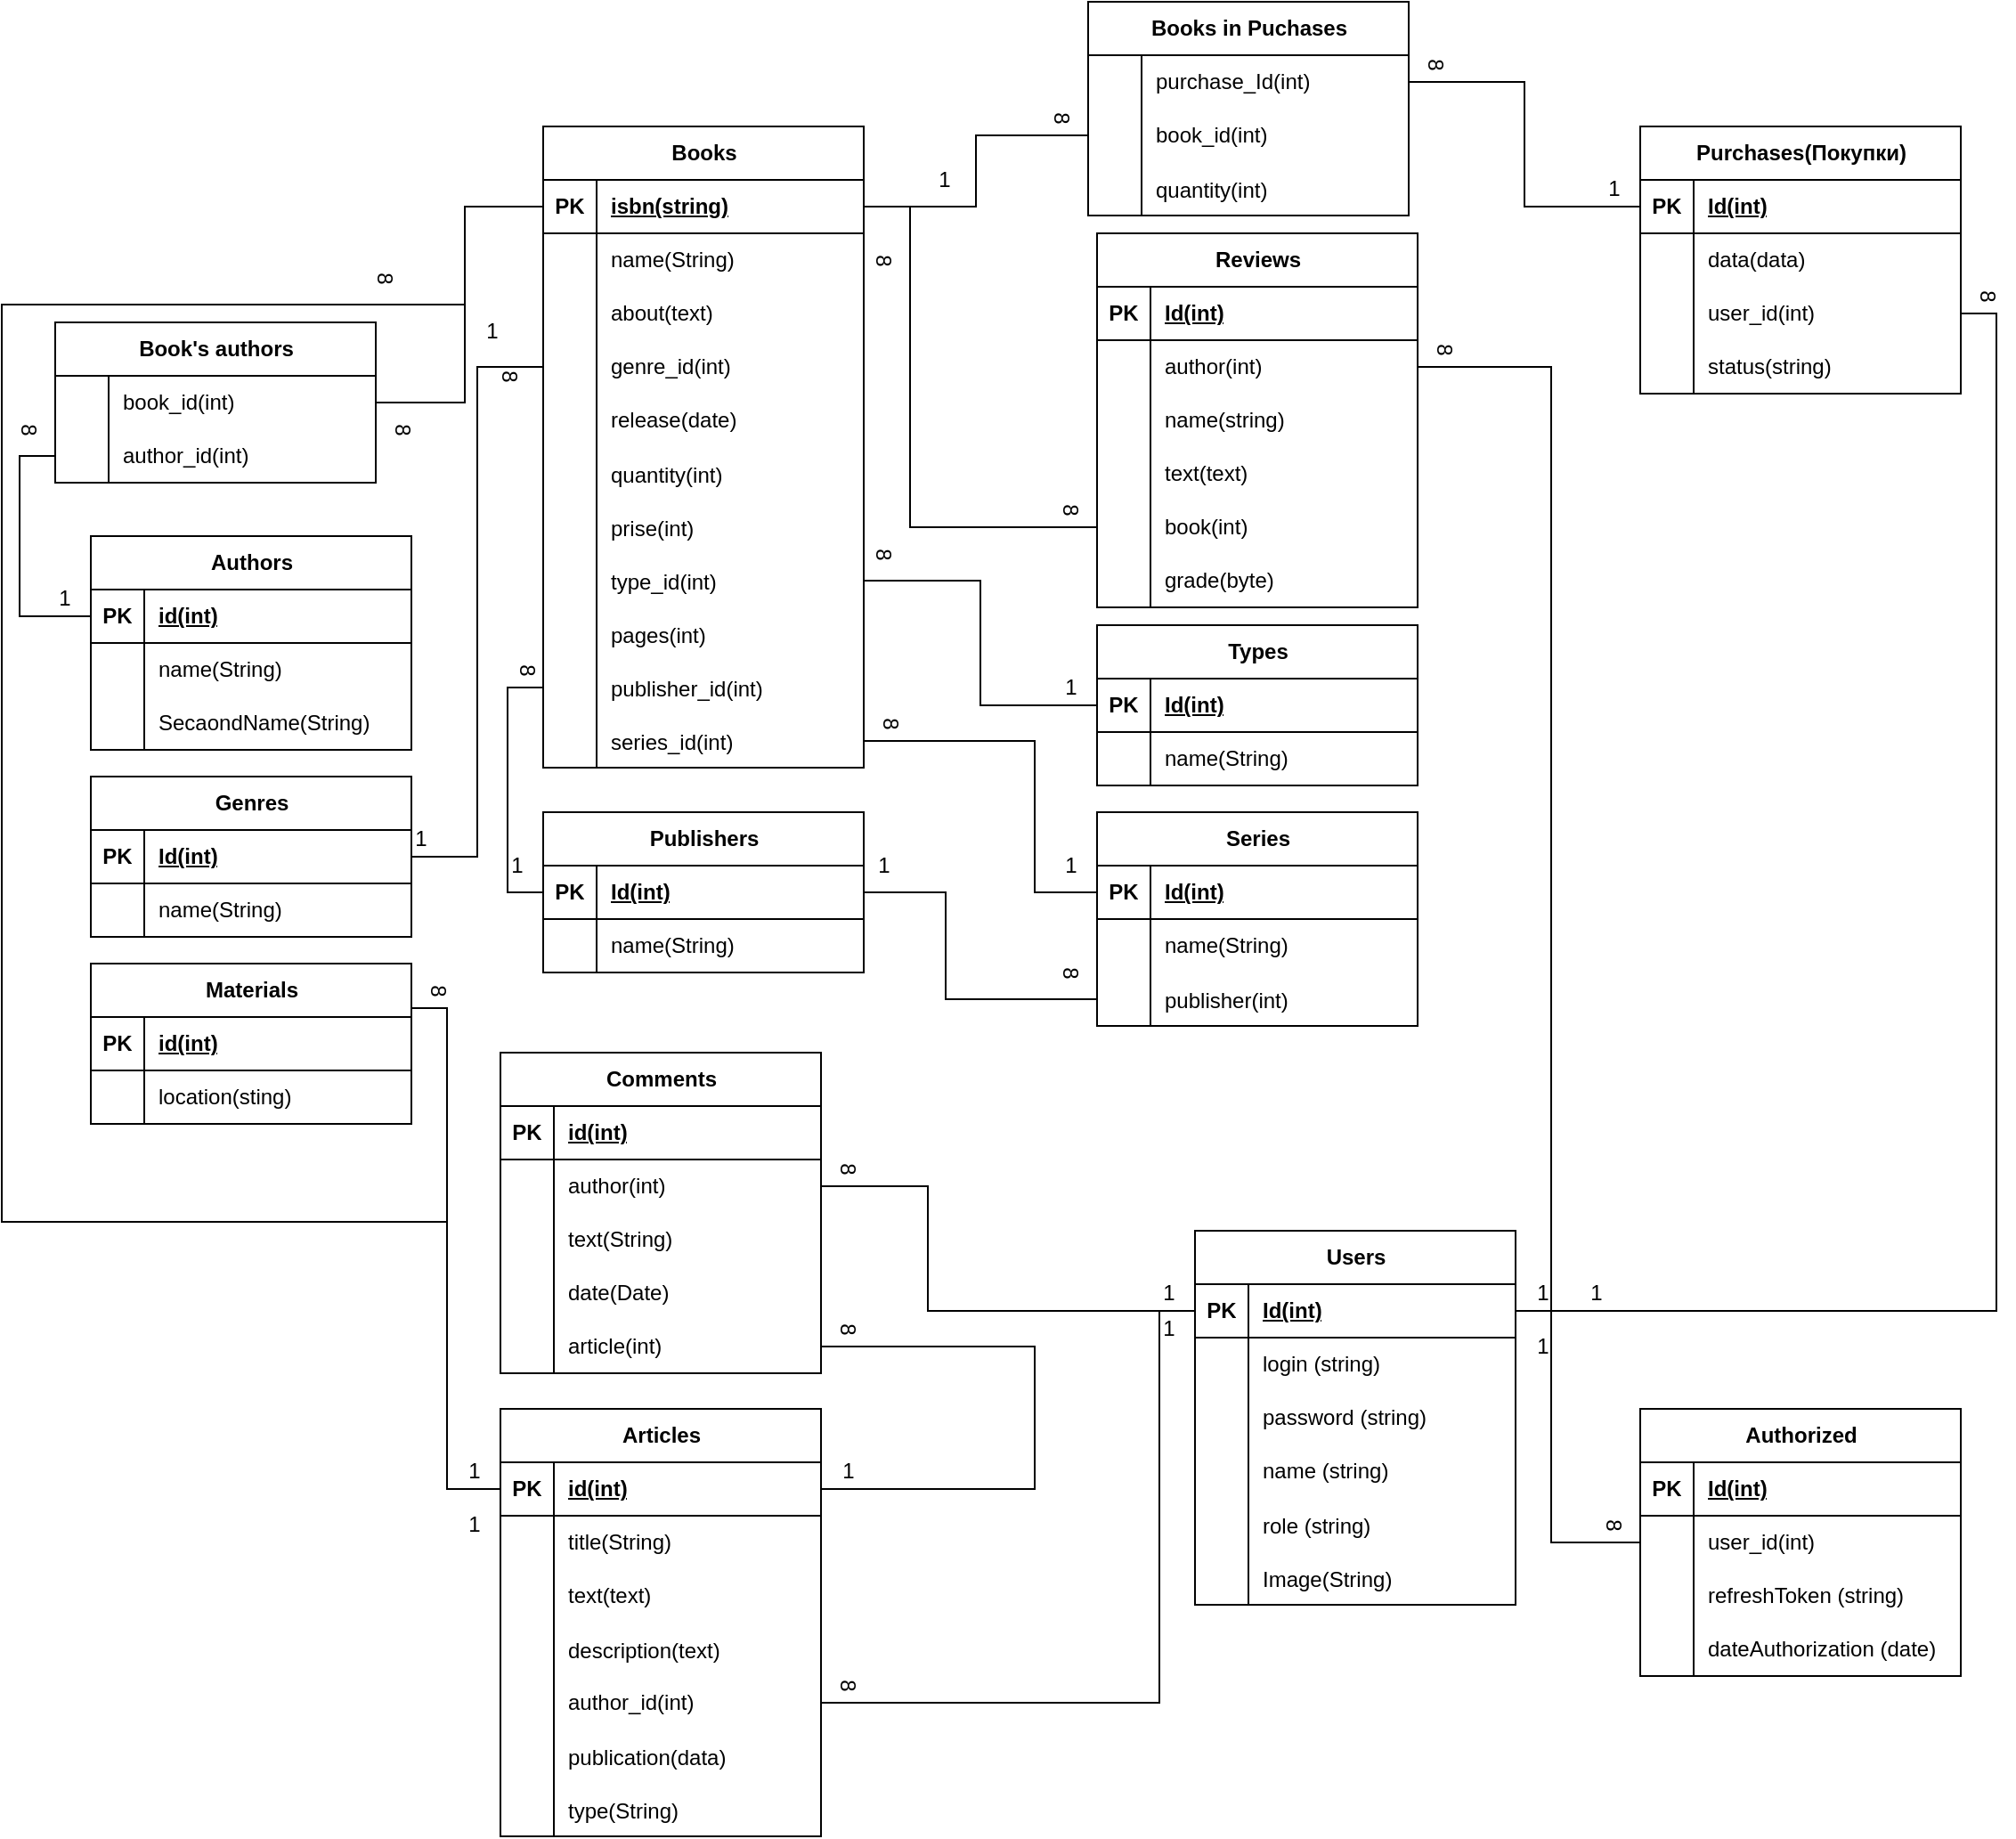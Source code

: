 <mxfile version="26.1.1">
  <diagram name="Page-1" id="RmEIW54PaPQme25rKz0C">
    <mxGraphModel dx="2074" dy="2275" grid="1" gridSize="10" guides="1" tooltips="1" connect="1" arrows="1" fold="1" page="1" pageScale="1" pageWidth="827" pageHeight="1169" math="0" shadow="0">
      <root>
        <mxCell id="0" />
        <mxCell id="1" parent="0" />
        <mxCell id="2KNX0bM9ZhHJa3ImGI99-5" value="Users" style="shape=table;startSize=30;container=1;collapsible=1;childLayout=tableLayout;fixedRows=1;rowLines=0;fontStyle=1;align=center;resizeLast=1;html=1;" parent="1" vertex="1">
          <mxGeometry x="690" y="620" width="180" height="210" as="geometry" />
        </mxCell>
        <mxCell id="2KNX0bM9ZhHJa3ImGI99-6" value="" style="shape=tableRow;horizontal=0;startSize=0;swimlaneHead=0;swimlaneBody=0;fillColor=none;collapsible=0;dropTarget=0;points=[[0,0.5],[1,0.5]];portConstraint=eastwest;top=0;left=0;right=0;bottom=1;" parent="2KNX0bM9ZhHJa3ImGI99-5" vertex="1">
          <mxGeometry y="30" width="180" height="30" as="geometry" />
        </mxCell>
        <mxCell id="2KNX0bM9ZhHJa3ImGI99-7" value="PK" style="shape=partialRectangle;connectable=0;fillColor=none;top=0;left=0;bottom=0;right=0;fontStyle=1;overflow=hidden;whiteSpace=wrap;html=1;" parent="2KNX0bM9ZhHJa3ImGI99-6" vertex="1">
          <mxGeometry width="30" height="30" as="geometry">
            <mxRectangle width="30" height="30" as="alternateBounds" />
          </mxGeometry>
        </mxCell>
        <mxCell id="2KNX0bM9ZhHJa3ImGI99-8" value="Id(int)" style="shape=partialRectangle;connectable=0;fillColor=none;top=0;left=0;bottom=0;right=0;align=left;spacingLeft=6;fontStyle=5;overflow=hidden;whiteSpace=wrap;html=1;" parent="2KNX0bM9ZhHJa3ImGI99-6" vertex="1">
          <mxGeometry x="30" width="150" height="30" as="geometry">
            <mxRectangle width="150" height="30" as="alternateBounds" />
          </mxGeometry>
        </mxCell>
        <mxCell id="2KNX0bM9ZhHJa3ImGI99-9" value="" style="shape=tableRow;horizontal=0;startSize=0;swimlaneHead=0;swimlaneBody=0;fillColor=none;collapsible=0;dropTarget=0;points=[[0,0.5],[1,0.5]];portConstraint=eastwest;top=0;left=0;right=0;bottom=0;" parent="2KNX0bM9ZhHJa3ImGI99-5" vertex="1">
          <mxGeometry y="60" width="180" height="30" as="geometry" />
        </mxCell>
        <mxCell id="2KNX0bM9ZhHJa3ImGI99-10" value="" style="shape=partialRectangle;connectable=0;fillColor=none;top=0;left=0;bottom=0;right=0;editable=1;overflow=hidden;whiteSpace=wrap;html=1;" parent="2KNX0bM9ZhHJa3ImGI99-9" vertex="1">
          <mxGeometry width="30" height="30" as="geometry">
            <mxRectangle width="30" height="30" as="alternateBounds" />
          </mxGeometry>
        </mxCell>
        <mxCell id="2KNX0bM9ZhHJa3ImGI99-11" value="login (string)" style="shape=partialRectangle;connectable=0;fillColor=none;top=0;left=0;bottom=0;right=0;align=left;spacingLeft=6;overflow=hidden;whiteSpace=wrap;html=1;" parent="2KNX0bM9ZhHJa3ImGI99-9" vertex="1">
          <mxGeometry x="30" width="150" height="30" as="geometry">
            <mxRectangle width="150" height="30" as="alternateBounds" />
          </mxGeometry>
        </mxCell>
        <mxCell id="2KNX0bM9ZhHJa3ImGI99-12" value="" style="shape=tableRow;horizontal=0;startSize=0;swimlaneHead=0;swimlaneBody=0;fillColor=none;collapsible=0;dropTarget=0;points=[[0,0.5],[1,0.5]];portConstraint=eastwest;top=0;left=0;right=0;bottom=0;" parent="2KNX0bM9ZhHJa3ImGI99-5" vertex="1">
          <mxGeometry y="90" width="180" height="30" as="geometry" />
        </mxCell>
        <mxCell id="2KNX0bM9ZhHJa3ImGI99-13" value="" style="shape=partialRectangle;connectable=0;fillColor=none;top=0;left=0;bottom=0;right=0;editable=1;overflow=hidden;whiteSpace=wrap;html=1;" parent="2KNX0bM9ZhHJa3ImGI99-12" vertex="1">
          <mxGeometry width="30" height="30" as="geometry">
            <mxRectangle width="30" height="30" as="alternateBounds" />
          </mxGeometry>
        </mxCell>
        <mxCell id="2KNX0bM9ZhHJa3ImGI99-14" value="password (string)" style="shape=partialRectangle;connectable=0;fillColor=none;top=0;left=0;bottom=0;right=0;align=left;spacingLeft=6;overflow=hidden;whiteSpace=wrap;html=1;" parent="2KNX0bM9ZhHJa3ImGI99-12" vertex="1">
          <mxGeometry x="30" width="150" height="30" as="geometry">
            <mxRectangle width="150" height="30" as="alternateBounds" />
          </mxGeometry>
        </mxCell>
        <mxCell id="2KNX0bM9ZhHJa3ImGI99-15" value="" style="shape=tableRow;horizontal=0;startSize=0;swimlaneHead=0;swimlaneBody=0;fillColor=none;collapsible=0;dropTarget=0;points=[[0,0.5],[1,0.5]];portConstraint=eastwest;top=0;left=0;right=0;bottom=0;" parent="2KNX0bM9ZhHJa3ImGI99-5" vertex="1">
          <mxGeometry y="120" width="180" height="30" as="geometry" />
        </mxCell>
        <mxCell id="2KNX0bM9ZhHJa3ImGI99-16" value="" style="shape=partialRectangle;connectable=0;fillColor=none;top=0;left=0;bottom=0;right=0;editable=1;overflow=hidden;whiteSpace=wrap;html=1;" parent="2KNX0bM9ZhHJa3ImGI99-15" vertex="1">
          <mxGeometry width="30" height="30" as="geometry">
            <mxRectangle width="30" height="30" as="alternateBounds" />
          </mxGeometry>
        </mxCell>
        <mxCell id="2KNX0bM9ZhHJa3ImGI99-17" value="name (string)" style="shape=partialRectangle;connectable=0;fillColor=none;top=0;left=0;bottom=0;right=0;align=left;spacingLeft=6;overflow=hidden;whiteSpace=wrap;html=1;" parent="2KNX0bM9ZhHJa3ImGI99-15" vertex="1">
          <mxGeometry x="30" width="150" height="30" as="geometry">
            <mxRectangle width="150" height="30" as="alternateBounds" />
          </mxGeometry>
        </mxCell>
        <mxCell id="2KNX0bM9ZhHJa3ImGI99-18" value="" style="shape=tableRow;horizontal=0;startSize=0;swimlaneHead=0;swimlaneBody=0;fillColor=none;collapsible=0;dropTarget=0;points=[[0,0.5],[1,0.5]];portConstraint=eastwest;top=0;left=0;right=0;bottom=0;" parent="2KNX0bM9ZhHJa3ImGI99-5" vertex="1">
          <mxGeometry y="150" width="180" height="30" as="geometry" />
        </mxCell>
        <mxCell id="2KNX0bM9ZhHJa3ImGI99-19" value="" style="shape=partialRectangle;connectable=0;fillColor=none;top=0;left=0;bottom=0;right=0;editable=1;overflow=hidden;" parent="2KNX0bM9ZhHJa3ImGI99-18" vertex="1">
          <mxGeometry width="30" height="30" as="geometry">
            <mxRectangle width="30" height="30" as="alternateBounds" />
          </mxGeometry>
        </mxCell>
        <mxCell id="2KNX0bM9ZhHJa3ImGI99-20" value="role (string)" style="shape=partialRectangle;connectable=0;fillColor=none;top=0;left=0;bottom=0;right=0;align=left;spacingLeft=6;overflow=hidden;" parent="2KNX0bM9ZhHJa3ImGI99-18" vertex="1">
          <mxGeometry x="30" width="150" height="30" as="geometry">
            <mxRectangle width="150" height="30" as="alternateBounds" />
          </mxGeometry>
        </mxCell>
        <mxCell id="2KNX0bM9ZhHJa3ImGI99-214" style="shape=tableRow;horizontal=0;startSize=0;swimlaneHead=0;swimlaneBody=0;fillColor=none;collapsible=0;dropTarget=0;points=[[0,0.5],[1,0.5]];portConstraint=eastwest;top=0;left=0;right=0;bottom=0;" parent="2KNX0bM9ZhHJa3ImGI99-5" vertex="1">
          <mxGeometry y="180" width="180" height="30" as="geometry" />
        </mxCell>
        <mxCell id="2KNX0bM9ZhHJa3ImGI99-215" style="shape=partialRectangle;connectable=0;fillColor=none;top=0;left=0;bottom=0;right=0;editable=1;overflow=hidden;" parent="2KNX0bM9ZhHJa3ImGI99-214" vertex="1">
          <mxGeometry width="30" height="30" as="geometry">
            <mxRectangle width="30" height="30" as="alternateBounds" />
          </mxGeometry>
        </mxCell>
        <mxCell id="2KNX0bM9ZhHJa3ImGI99-216" value="Image(String)" style="shape=partialRectangle;connectable=0;fillColor=none;top=0;left=0;bottom=0;right=0;align=left;spacingLeft=6;overflow=hidden;" parent="2KNX0bM9ZhHJa3ImGI99-214" vertex="1">
          <mxGeometry x="30" width="150" height="30" as="geometry">
            <mxRectangle width="150" height="30" as="alternateBounds" />
          </mxGeometry>
        </mxCell>
        <mxCell id="2KNX0bM9ZhHJa3ImGI99-34" value="Books" style="shape=table;startSize=30;container=1;collapsible=1;childLayout=tableLayout;fixedRows=1;rowLines=0;fontStyle=1;align=center;resizeLast=1;html=1;" parent="1" vertex="1">
          <mxGeometry x="324" width="180" height="360" as="geometry" />
        </mxCell>
        <mxCell id="2KNX0bM9ZhHJa3ImGI99-35" value="" style="shape=tableRow;horizontal=0;startSize=0;swimlaneHead=0;swimlaneBody=0;fillColor=none;collapsible=0;dropTarget=0;points=[[0,0.5],[1,0.5]];portConstraint=eastwest;top=0;left=0;right=0;bottom=1;" parent="2KNX0bM9ZhHJa3ImGI99-34" vertex="1">
          <mxGeometry y="30" width="180" height="30" as="geometry" />
        </mxCell>
        <mxCell id="2KNX0bM9ZhHJa3ImGI99-36" value="PK" style="shape=partialRectangle;connectable=0;fillColor=none;top=0;left=0;bottom=0;right=0;fontStyle=1;overflow=hidden;whiteSpace=wrap;html=1;" parent="2KNX0bM9ZhHJa3ImGI99-35" vertex="1">
          <mxGeometry width="30" height="30" as="geometry">
            <mxRectangle width="30" height="30" as="alternateBounds" />
          </mxGeometry>
        </mxCell>
        <mxCell id="2KNX0bM9ZhHJa3ImGI99-37" value="isbn(string)" style="shape=partialRectangle;connectable=0;fillColor=none;top=0;left=0;bottom=0;right=0;align=left;spacingLeft=6;fontStyle=5;overflow=hidden;whiteSpace=wrap;html=1;" parent="2KNX0bM9ZhHJa3ImGI99-35" vertex="1">
          <mxGeometry x="30" width="150" height="30" as="geometry">
            <mxRectangle width="150" height="30" as="alternateBounds" />
          </mxGeometry>
        </mxCell>
        <mxCell id="2KNX0bM9ZhHJa3ImGI99-38" value="" style="shape=tableRow;horizontal=0;startSize=0;swimlaneHead=0;swimlaneBody=0;fillColor=none;collapsible=0;dropTarget=0;points=[[0,0.5],[1,0.5]];portConstraint=eastwest;top=0;left=0;right=0;bottom=0;" parent="2KNX0bM9ZhHJa3ImGI99-34" vertex="1">
          <mxGeometry y="60" width="180" height="30" as="geometry" />
        </mxCell>
        <mxCell id="2KNX0bM9ZhHJa3ImGI99-39" value="" style="shape=partialRectangle;connectable=0;fillColor=none;top=0;left=0;bottom=0;right=0;editable=1;overflow=hidden;whiteSpace=wrap;html=1;" parent="2KNX0bM9ZhHJa3ImGI99-38" vertex="1">
          <mxGeometry width="30" height="30" as="geometry">
            <mxRectangle width="30" height="30" as="alternateBounds" />
          </mxGeometry>
        </mxCell>
        <mxCell id="2KNX0bM9ZhHJa3ImGI99-40" value="name(String)" style="shape=partialRectangle;connectable=0;fillColor=none;top=0;left=0;bottom=0;right=0;align=left;spacingLeft=6;overflow=hidden;whiteSpace=wrap;html=1;" parent="2KNX0bM9ZhHJa3ImGI99-38" vertex="1">
          <mxGeometry x="30" width="150" height="30" as="geometry">
            <mxRectangle width="150" height="30" as="alternateBounds" />
          </mxGeometry>
        </mxCell>
        <mxCell id="2KNX0bM9ZhHJa3ImGI99-41" value="" style="shape=tableRow;horizontal=0;startSize=0;swimlaneHead=0;swimlaneBody=0;fillColor=none;collapsible=0;dropTarget=0;points=[[0,0.5],[1,0.5]];portConstraint=eastwest;top=0;left=0;right=0;bottom=0;" parent="2KNX0bM9ZhHJa3ImGI99-34" vertex="1">
          <mxGeometry y="90" width="180" height="30" as="geometry" />
        </mxCell>
        <mxCell id="2KNX0bM9ZhHJa3ImGI99-42" value="" style="shape=partialRectangle;connectable=0;fillColor=none;top=0;left=0;bottom=0;right=0;editable=1;overflow=hidden;whiteSpace=wrap;html=1;" parent="2KNX0bM9ZhHJa3ImGI99-41" vertex="1">
          <mxGeometry width="30" height="30" as="geometry">
            <mxRectangle width="30" height="30" as="alternateBounds" />
          </mxGeometry>
        </mxCell>
        <mxCell id="2KNX0bM9ZhHJa3ImGI99-43" value="about(text)" style="shape=partialRectangle;connectable=0;fillColor=none;top=0;left=0;bottom=0;right=0;align=left;spacingLeft=6;overflow=hidden;whiteSpace=wrap;html=1;" parent="2KNX0bM9ZhHJa3ImGI99-41" vertex="1">
          <mxGeometry x="30" width="150" height="30" as="geometry">
            <mxRectangle width="150" height="30" as="alternateBounds" />
          </mxGeometry>
        </mxCell>
        <mxCell id="2KNX0bM9ZhHJa3ImGI99-47" style="shape=tableRow;horizontal=0;startSize=0;swimlaneHead=0;swimlaneBody=0;fillColor=none;collapsible=0;dropTarget=0;points=[[0,0.5],[1,0.5]];portConstraint=eastwest;top=0;left=0;right=0;bottom=0;" parent="2KNX0bM9ZhHJa3ImGI99-34" vertex="1">
          <mxGeometry y="120" width="180" height="30" as="geometry" />
        </mxCell>
        <mxCell id="2KNX0bM9ZhHJa3ImGI99-48" style="shape=partialRectangle;connectable=0;fillColor=none;top=0;left=0;bottom=0;right=0;editable=1;overflow=hidden;whiteSpace=wrap;html=1;" parent="2KNX0bM9ZhHJa3ImGI99-47" vertex="1">
          <mxGeometry width="30" height="30" as="geometry">
            <mxRectangle width="30" height="30" as="alternateBounds" />
          </mxGeometry>
        </mxCell>
        <mxCell id="2KNX0bM9ZhHJa3ImGI99-49" value="genre_id(int)" style="shape=partialRectangle;connectable=0;fillColor=none;top=0;left=0;bottom=0;right=0;align=left;spacingLeft=6;overflow=hidden;whiteSpace=wrap;html=1;" parent="2KNX0bM9ZhHJa3ImGI99-47" vertex="1">
          <mxGeometry x="30" width="150" height="30" as="geometry">
            <mxRectangle width="150" height="30" as="alternateBounds" />
          </mxGeometry>
        </mxCell>
        <mxCell id="2KNX0bM9ZhHJa3ImGI99-51" style="shape=tableRow;horizontal=0;startSize=0;swimlaneHead=0;swimlaneBody=0;fillColor=none;collapsible=0;dropTarget=0;points=[[0,0.5],[1,0.5]];portConstraint=eastwest;top=0;left=0;right=0;bottom=0;" parent="2KNX0bM9ZhHJa3ImGI99-34" vertex="1">
          <mxGeometry y="150" width="180" height="30" as="geometry" />
        </mxCell>
        <mxCell id="2KNX0bM9ZhHJa3ImGI99-52" style="shape=partialRectangle;connectable=0;fillColor=none;top=0;left=0;bottom=0;right=0;editable=1;overflow=hidden;whiteSpace=wrap;html=1;" parent="2KNX0bM9ZhHJa3ImGI99-51" vertex="1">
          <mxGeometry width="30" height="30" as="geometry">
            <mxRectangle width="30" height="30" as="alternateBounds" />
          </mxGeometry>
        </mxCell>
        <mxCell id="2KNX0bM9ZhHJa3ImGI99-53" value="&lt;span style=&quot;white-space-collapse: preserve;&quot; data-src-align=&quot;5:6&quot; class=&quot;EzKURWReUAB5oZgtQNkl&quot;&gt;release(date)&lt;/span&gt;" style="shape=partialRectangle;connectable=0;fillColor=none;top=0;left=0;bottom=0;right=0;align=left;spacingLeft=6;overflow=hidden;whiteSpace=wrap;html=1;" parent="2KNX0bM9ZhHJa3ImGI99-51" vertex="1">
          <mxGeometry x="30" width="150" height="30" as="geometry">
            <mxRectangle width="150" height="30" as="alternateBounds" />
          </mxGeometry>
        </mxCell>
        <mxCell id="BOEzgY1-2Bc3hSXH4JeI-1" value="" style="shape=tableRow;horizontal=0;startSize=0;swimlaneHead=0;swimlaneBody=0;fillColor=none;collapsible=0;dropTarget=0;points=[[0,0.5],[1,0.5]];portConstraint=eastwest;top=0;left=0;right=0;bottom=0;" parent="2KNX0bM9ZhHJa3ImGI99-34" vertex="1">
          <mxGeometry y="180" width="180" height="30" as="geometry" />
        </mxCell>
        <mxCell id="BOEzgY1-2Bc3hSXH4JeI-2" value="" style="shape=partialRectangle;connectable=0;fillColor=none;top=0;left=0;bottom=0;right=0;editable=1;overflow=hidden;" parent="BOEzgY1-2Bc3hSXH4JeI-1" vertex="1">
          <mxGeometry width="30" height="30" as="geometry">
            <mxRectangle width="30" height="30" as="alternateBounds" />
          </mxGeometry>
        </mxCell>
        <mxCell id="BOEzgY1-2Bc3hSXH4JeI-3" value="quantity(int)" style="shape=partialRectangle;connectable=0;fillColor=none;top=0;left=0;bottom=0;right=0;align=left;spacingLeft=6;overflow=hidden;" parent="BOEzgY1-2Bc3hSXH4JeI-1" vertex="1">
          <mxGeometry x="30" width="150" height="30" as="geometry">
            <mxRectangle width="150" height="30" as="alternateBounds" />
          </mxGeometry>
        </mxCell>
        <mxCell id="BOEzgY1-2Bc3hSXH4JeI-4" value="" style="shape=tableRow;horizontal=0;startSize=0;swimlaneHead=0;swimlaneBody=0;fillColor=none;collapsible=0;dropTarget=0;points=[[0,0.5],[1,0.5]];portConstraint=eastwest;top=0;left=0;right=0;bottom=0;" parent="2KNX0bM9ZhHJa3ImGI99-34" vertex="1">
          <mxGeometry y="210" width="180" height="30" as="geometry" />
        </mxCell>
        <mxCell id="BOEzgY1-2Bc3hSXH4JeI-5" value="" style="shape=partialRectangle;connectable=0;fillColor=none;top=0;left=0;bottom=0;right=0;editable=1;overflow=hidden;" parent="BOEzgY1-2Bc3hSXH4JeI-4" vertex="1">
          <mxGeometry width="30" height="30" as="geometry">
            <mxRectangle width="30" height="30" as="alternateBounds" />
          </mxGeometry>
        </mxCell>
        <mxCell id="BOEzgY1-2Bc3hSXH4JeI-6" value="prise(int)" style="shape=partialRectangle;connectable=0;fillColor=none;top=0;left=0;bottom=0;right=0;align=left;spacingLeft=6;overflow=hidden;" parent="BOEzgY1-2Bc3hSXH4JeI-4" vertex="1">
          <mxGeometry x="30" width="150" height="30" as="geometry">
            <mxRectangle width="150" height="30" as="alternateBounds" />
          </mxGeometry>
        </mxCell>
        <mxCell id="9YVCnmk47dei__qSGCE7-9" value="" style="shape=tableRow;horizontal=0;startSize=0;swimlaneHead=0;swimlaneBody=0;fillColor=none;collapsible=0;dropTarget=0;points=[[0,0.5],[1,0.5]];portConstraint=eastwest;top=0;left=0;right=0;bottom=0;" parent="2KNX0bM9ZhHJa3ImGI99-34" vertex="1">
          <mxGeometry y="240" width="180" height="30" as="geometry" />
        </mxCell>
        <mxCell id="9YVCnmk47dei__qSGCE7-10" value="" style="shape=partialRectangle;connectable=0;fillColor=none;top=0;left=0;bottom=0;right=0;editable=1;overflow=hidden;" parent="9YVCnmk47dei__qSGCE7-9" vertex="1">
          <mxGeometry width="30" height="30" as="geometry">
            <mxRectangle width="30" height="30" as="alternateBounds" />
          </mxGeometry>
        </mxCell>
        <mxCell id="9YVCnmk47dei__qSGCE7-11" value="type_id(int)" style="shape=partialRectangle;connectable=0;fillColor=none;top=0;left=0;bottom=0;right=0;align=left;spacingLeft=6;overflow=hidden;" parent="9YVCnmk47dei__qSGCE7-9" vertex="1">
          <mxGeometry x="30" width="150" height="30" as="geometry">
            <mxRectangle width="150" height="30" as="alternateBounds" />
          </mxGeometry>
        </mxCell>
        <mxCell id="9YVCnmk47dei__qSGCE7-15" value="" style="shape=tableRow;horizontal=0;startSize=0;swimlaneHead=0;swimlaneBody=0;fillColor=none;collapsible=0;dropTarget=0;points=[[0,0.5],[1,0.5]];portConstraint=eastwest;top=0;left=0;right=0;bottom=0;" parent="2KNX0bM9ZhHJa3ImGI99-34" vertex="1">
          <mxGeometry y="270" width="180" height="30" as="geometry" />
        </mxCell>
        <mxCell id="9YVCnmk47dei__qSGCE7-16" value="" style="shape=partialRectangle;connectable=0;fillColor=none;top=0;left=0;bottom=0;right=0;editable=1;overflow=hidden;" parent="9YVCnmk47dei__qSGCE7-15" vertex="1">
          <mxGeometry width="30" height="30" as="geometry">
            <mxRectangle width="30" height="30" as="alternateBounds" />
          </mxGeometry>
        </mxCell>
        <mxCell id="9YVCnmk47dei__qSGCE7-17" value="pages(int)" style="shape=partialRectangle;connectable=0;fillColor=none;top=0;left=0;bottom=0;right=0;align=left;spacingLeft=6;overflow=hidden;" parent="9YVCnmk47dei__qSGCE7-15" vertex="1">
          <mxGeometry x="30" width="150" height="30" as="geometry">
            <mxRectangle width="150" height="30" as="alternateBounds" />
          </mxGeometry>
        </mxCell>
        <mxCell id="9YVCnmk47dei__qSGCE7-18" value="" style="shape=tableRow;horizontal=0;startSize=0;swimlaneHead=0;swimlaneBody=0;fillColor=none;collapsible=0;dropTarget=0;points=[[0,0.5],[1,0.5]];portConstraint=eastwest;top=0;left=0;right=0;bottom=0;" parent="2KNX0bM9ZhHJa3ImGI99-34" vertex="1">
          <mxGeometry y="300" width="180" height="30" as="geometry" />
        </mxCell>
        <mxCell id="9YVCnmk47dei__qSGCE7-19" value="" style="shape=partialRectangle;connectable=0;fillColor=none;top=0;left=0;bottom=0;right=0;editable=1;overflow=hidden;" parent="9YVCnmk47dei__qSGCE7-18" vertex="1">
          <mxGeometry width="30" height="30" as="geometry">
            <mxRectangle width="30" height="30" as="alternateBounds" />
          </mxGeometry>
        </mxCell>
        <mxCell id="9YVCnmk47dei__qSGCE7-20" value="publisher_id(int)" style="shape=partialRectangle;connectable=0;fillColor=none;top=0;left=0;bottom=0;right=0;align=left;spacingLeft=6;overflow=hidden;" parent="9YVCnmk47dei__qSGCE7-18" vertex="1">
          <mxGeometry x="30" width="150" height="30" as="geometry">
            <mxRectangle width="150" height="30" as="alternateBounds" />
          </mxGeometry>
        </mxCell>
        <mxCell id="9YVCnmk47dei__qSGCE7-21" value="" style="shape=tableRow;horizontal=0;startSize=0;swimlaneHead=0;swimlaneBody=0;fillColor=none;collapsible=0;dropTarget=0;points=[[0,0.5],[1,0.5]];portConstraint=eastwest;top=0;left=0;right=0;bottom=0;" parent="2KNX0bM9ZhHJa3ImGI99-34" vertex="1">
          <mxGeometry y="330" width="180" height="30" as="geometry" />
        </mxCell>
        <mxCell id="9YVCnmk47dei__qSGCE7-22" value="" style="shape=partialRectangle;connectable=0;fillColor=none;top=0;left=0;bottom=0;right=0;editable=1;overflow=hidden;" parent="9YVCnmk47dei__qSGCE7-21" vertex="1">
          <mxGeometry width="30" height="30" as="geometry">
            <mxRectangle width="30" height="30" as="alternateBounds" />
          </mxGeometry>
        </mxCell>
        <mxCell id="9YVCnmk47dei__qSGCE7-23" value="series_id(int)" style="shape=partialRectangle;connectable=0;fillColor=none;top=0;left=0;bottom=0;right=0;align=left;spacingLeft=6;overflow=hidden;" parent="9YVCnmk47dei__qSGCE7-21" vertex="1">
          <mxGeometry x="30" width="150" height="30" as="geometry">
            <mxRectangle width="150" height="30" as="alternateBounds" />
          </mxGeometry>
        </mxCell>
        <mxCell id="2KNX0bM9ZhHJa3ImGI99-58" value="Authors" style="shape=table;startSize=30;container=1;collapsible=1;childLayout=tableLayout;fixedRows=1;rowLines=0;fontStyle=1;align=center;resizeLast=1;html=1;" parent="1" vertex="1">
          <mxGeometry x="70" y="230" width="180" height="120" as="geometry" />
        </mxCell>
        <mxCell id="2KNX0bM9ZhHJa3ImGI99-59" value="" style="shape=tableRow;horizontal=0;startSize=0;swimlaneHead=0;swimlaneBody=0;fillColor=none;collapsible=0;dropTarget=0;points=[[0,0.5],[1,0.5]];portConstraint=eastwest;top=0;left=0;right=0;bottom=1;" parent="2KNX0bM9ZhHJa3ImGI99-58" vertex="1">
          <mxGeometry y="30" width="180" height="30" as="geometry" />
        </mxCell>
        <mxCell id="2KNX0bM9ZhHJa3ImGI99-60" value="PK" style="shape=partialRectangle;connectable=0;fillColor=none;top=0;left=0;bottom=0;right=0;fontStyle=1;overflow=hidden;whiteSpace=wrap;html=1;" parent="2KNX0bM9ZhHJa3ImGI99-59" vertex="1">
          <mxGeometry width="30" height="30" as="geometry">
            <mxRectangle width="30" height="30" as="alternateBounds" />
          </mxGeometry>
        </mxCell>
        <mxCell id="2KNX0bM9ZhHJa3ImGI99-61" value="id(int)" style="shape=partialRectangle;connectable=0;fillColor=none;top=0;left=0;bottom=0;right=0;align=left;spacingLeft=6;fontStyle=5;overflow=hidden;whiteSpace=wrap;html=1;" parent="2KNX0bM9ZhHJa3ImGI99-59" vertex="1">
          <mxGeometry x="30" width="150" height="30" as="geometry">
            <mxRectangle width="150" height="30" as="alternateBounds" />
          </mxGeometry>
        </mxCell>
        <mxCell id="2KNX0bM9ZhHJa3ImGI99-62" value="" style="shape=tableRow;horizontal=0;startSize=0;swimlaneHead=0;swimlaneBody=0;fillColor=none;collapsible=0;dropTarget=0;points=[[0,0.5],[1,0.5]];portConstraint=eastwest;top=0;left=0;right=0;bottom=0;" parent="2KNX0bM9ZhHJa3ImGI99-58" vertex="1">
          <mxGeometry y="60" width="180" height="30" as="geometry" />
        </mxCell>
        <mxCell id="2KNX0bM9ZhHJa3ImGI99-63" value="" style="shape=partialRectangle;connectable=0;fillColor=none;top=0;left=0;bottom=0;right=0;editable=1;overflow=hidden;whiteSpace=wrap;html=1;" parent="2KNX0bM9ZhHJa3ImGI99-62" vertex="1">
          <mxGeometry width="30" height="30" as="geometry">
            <mxRectangle width="30" height="30" as="alternateBounds" />
          </mxGeometry>
        </mxCell>
        <mxCell id="2KNX0bM9ZhHJa3ImGI99-64" value="name(String)" style="shape=partialRectangle;connectable=0;fillColor=none;top=0;left=0;bottom=0;right=0;align=left;spacingLeft=6;overflow=hidden;whiteSpace=wrap;html=1;" parent="2KNX0bM9ZhHJa3ImGI99-62" vertex="1">
          <mxGeometry x="30" width="150" height="30" as="geometry">
            <mxRectangle width="150" height="30" as="alternateBounds" />
          </mxGeometry>
        </mxCell>
        <mxCell id="2KNX0bM9ZhHJa3ImGI99-65" value="" style="shape=tableRow;horizontal=0;startSize=0;swimlaneHead=0;swimlaneBody=0;fillColor=none;collapsible=0;dropTarget=0;points=[[0,0.5],[1,0.5]];portConstraint=eastwest;top=0;left=0;right=0;bottom=0;" parent="2KNX0bM9ZhHJa3ImGI99-58" vertex="1">
          <mxGeometry y="90" width="180" height="30" as="geometry" />
        </mxCell>
        <mxCell id="2KNX0bM9ZhHJa3ImGI99-66" value="" style="shape=partialRectangle;connectable=0;fillColor=none;top=0;left=0;bottom=0;right=0;editable=1;overflow=hidden;whiteSpace=wrap;html=1;" parent="2KNX0bM9ZhHJa3ImGI99-65" vertex="1">
          <mxGeometry width="30" height="30" as="geometry">
            <mxRectangle width="30" height="30" as="alternateBounds" />
          </mxGeometry>
        </mxCell>
        <mxCell id="2KNX0bM9ZhHJa3ImGI99-67" value="SecaondName(String)" style="shape=partialRectangle;connectable=0;fillColor=none;top=0;left=0;bottom=0;right=0;align=left;spacingLeft=6;overflow=hidden;whiteSpace=wrap;html=1;" parent="2KNX0bM9ZhHJa3ImGI99-65" vertex="1">
          <mxGeometry x="30" width="150" height="30" as="geometry">
            <mxRectangle width="150" height="30" as="alternateBounds" />
          </mxGeometry>
        </mxCell>
        <mxCell id="2KNX0bM9ZhHJa3ImGI99-72" value="Book&#39;s authors" style="shape=table;startSize=30;container=1;collapsible=1;childLayout=tableLayout;fixedRows=1;rowLines=0;fontStyle=1;align=center;resizeLast=1;html=1;" parent="1" vertex="1">
          <mxGeometry x="50" y="110" width="180" height="90" as="geometry" />
        </mxCell>
        <mxCell id="2KNX0bM9ZhHJa3ImGI99-76" value="" style="shape=tableRow;horizontal=0;startSize=0;swimlaneHead=0;swimlaneBody=0;fillColor=none;collapsible=0;dropTarget=0;points=[[0,0.5],[1,0.5]];portConstraint=eastwest;top=0;left=0;right=0;bottom=0;" parent="2KNX0bM9ZhHJa3ImGI99-72" vertex="1">
          <mxGeometry y="30" width="180" height="30" as="geometry" />
        </mxCell>
        <mxCell id="2KNX0bM9ZhHJa3ImGI99-77" value="" style="shape=partialRectangle;connectable=0;fillColor=none;top=0;left=0;bottom=0;right=0;editable=1;overflow=hidden;whiteSpace=wrap;html=1;" parent="2KNX0bM9ZhHJa3ImGI99-76" vertex="1">
          <mxGeometry width="30" height="30" as="geometry">
            <mxRectangle width="30" height="30" as="alternateBounds" />
          </mxGeometry>
        </mxCell>
        <mxCell id="2KNX0bM9ZhHJa3ImGI99-78" value="book_id(int)" style="shape=partialRectangle;connectable=0;fillColor=none;top=0;left=0;bottom=0;right=0;align=left;spacingLeft=6;overflow=hidden;whiteSpace=wrap;html=1;" parent="2KNX0bM9ZhHJa3ImGI99-76" vertex="1">
          <mxGeometry x="30" width="150" height="30" as="geometry">
            <mxRectangle width="150" height="30" as="alternateBounds" />
          </mxGeometry>
        </mxCell>
        <mxCell id="2KNX0bM9ZhHJa3ImGI99-79" value="" style="shape=tableRow;horizontal=0;startSize=0;swimlaneHead=0;swimlaneBody=0;fillColor=none;collapsible=0;dropTarget=0;points=[[0,0.5],[1,0.5]];portConstraint=eastwest;top=0;left=0;right=0;bottom=0;" parent="2KNX0bM9ZhHJa3ImGI99-72" vertex="1">
          <mxGeometry y="60" width="180" height="30" as="geometry" />
        </mxCell>
        <mxCell id="2KNX0bM9ZhHJa3ImGI99-80" value="" style="shape=partialRectangle;connectable=0;fillColor=none;top=0;left=0;bottom=0;right=0;editable=1;overflow=hidden;whiteSpace=wrap;html=1;" parent="2KNX0bM9ZhHJa3ImGI99-79" vertex="1">
          <mxGeometry width="30" height="30" as="geometry">
            <mxRectangle width="30" height="30" as="alternateBounds" />
          </mxGeometry>
        </mxCell>
        <mxCell id="2KNX0bM9ZhHJa3ImGI99-81" value="author_id(int)" style="shape=partialRectangle;connectable=0;fillColor=none;top=0;left=0;bottom=0;right=0;align=left;spacingLeft=6;overflow=hidden;whiteSpace=wrap;html=1;" parent="2KNX0bM9ZhHJa3ImGI99-79" vertex="1">
          <mxGeometry x="30" width="150" height="30" as="geometry">
            <mxRectangle width="150" height="30" as="alternateBounds" />
          </mxGeometry>
        </mxCell>
        <mxCell id="2KNX0bM9ZhHJa3ImGI99-87" value="&lt;span style=&quot;white-space: pre-wrap;&quot; data-src-align=&quot;0:6&quot; class=&quot;EzKURWReUAB5oZgtQNkl&quot;&gt;Articles&lt;/span&gt;" style="shape=table;startSize=30;container=1;collapsible=1;childLayout=tableLayout;fixedRows=1;rowLines=0;fontStyle=1;align=center;resizeLast=1;html=1;" parent="1" vertex="1">
          <mxGeometry x="300" y="720" width="180" height="240" as="geometry" />
        </mxCell>
        <mxCell id="2KNX0bM9ZhHJa3ImGI99-88" value="" style="shape=tableRow;horizontal=0;startSize=0;swimlaneHead=0;swimlaneBody=0;fillColor=none;collapsible=0;dropTarget=0;points=[[0,0.5],[1,0.5]];portConstraint=eastwest;top=0;left=0;right=0;bottom=1;" parent="2KNX0bM9ZhHJa3ImGI99-87" vertex="1">
          <mxGeometry y="30" width="180" height="30" as="geometry" />
        </mxCell>
        <mxCell id="2KNX0bM9ZhHJa3ImGI99-89" value="PK" style="shape=partialRectangle;connectable=0;fillColor=none;top=0;left=0;bottom=0;right=0;fontStyle=1;overflow=hidden;whiteSpace=wrap;html=1;" parent="2KNX0bM9ZhHJa3ImGI99-88" vertex="1">
          <mxGeometry width="30" height="30" as="geometry">
            <mxRectangle width="30" height="30" as="alternateBounds" />
          </mxGeometry>
        </mxCell>
        <mxCell id="2KNX0bM9ZhHJa3ImGI99-90" value="id(int)" style="shape=partialRectangle;connectable=0;fillColor=none;top=0;left=0;bottom=0;right=0;align=left;spacingLeft=6;fontStyle=5;overflow=hidden;whiteSpace=wrap;html=1;" parent="2KNX0bM9ZhHJa3ImGI99-88" vertex="1">
          <mxGeometry x="30" width="150" height="30" as="geometry">
            <mxRectangle width="150" height="30" as="alternateBounds" />
          </mxGeometry>
        </mxCell>
        <mxCell id="2KNX0bM9ZhHJa3ImGI99-91" value="" style="shape=tableRow;horizontal=0;startSize=0;swimlaneHead=0;swimlaneBody=0;fillColor=none;collapsible=0;dropTarget=0;points=[[0,0.5],[1,0.5]];portConstraint=eastwest;top=0;left=0;right=0;bottom=0;" parent="2KNX0bM9ZhHJa3ImGI99-87" vertex="1">
          <mxGeometry y="60" width="180" height="30" as="geometry" />
        </mxCell>
        <mxCell id="2KNX0bM9ZhHJa3ImGI99-92" value="" style="shape=partialRectangle;connectable=0;fillColor=none;top=0;left=0;bottom=0;right=0;editable=1;overflow=hidden;whiteSpace=wrap;html=1;" parent="2KNX0bM9ZhHJa3ImGI99-91" vertex="1">
          <mxGeometry width="30" height="30" as="geometry">
            <mxRectangle width="30" height="30" as="alternateBounds" />
          </mxGeometry>
        </mxCell>
        <mxCell id="2KNX0bM9ZhHJa3ImGI99-93" value="title(String)" style="shape=partialRectangle;connectable=0;fillColor=none;top=0;left=0;bottom=0;right=0;align=left;spacingLeft=6;overflow=hidden;whiteSpace=wrap;html=1;" parent="2KNX0bM9ZhHJa3ImGI99-91" vertex="1">
          <mxGeometry x="30" width="150" height="30" as="geometry">
            <mxRectangle width="150" height="30" as="alternateBounds" />
          </mxGeometry>
        </mxCell>
        <mxCell id="2KNX0bM9ZhHJa3ImGI99-94" value="" style="shape=tableRow;horizontal=0;startSize=0;swimlaneHead=0;swimlaneBody=0;fillColor=none;collapsible=0;dropTarget=0;points=[[0,0.5],[1,0.5]];portConstraint=eastwest;top=0;left=0;right=0;bottom=0;" parent="2KNX0bM9ZhHJa3ImGI99-87" vertex="1">
          <mxGeometry y="90" width="180" height="30" as="geometry" />
        </mxCell>
        <mxCell id="2KNX0bM9ZhHJa3ImGI99-95" value="" style="shape=partialRectangle;connectable=0;fillColor=none;top=0;left=0;bottom=0;right=0;editable=1;overflow=hidden;whiteSpace=wrap;html=1;" parent="2KNX0bM9ZhHJa3ImGI99-94" vertex="1">
          <mxGeometry width="30" height="30" as="geometry">
            <mxRectangle width="30" height="30" as="alternateBounds" />
          </mxGeometry>
        </mxCell>
        <mxCell id="2KNX0bM9ZhHJa3ImGI99-96" value="text(text)" style="shape=partialRectangle;connectable=0;fillColor=none;top=0;left=0;bottom=0;right=0;align=left;spacingLeft=6;overflow=hidden;whiteSpace=wrap;html=1;" parent="2KNX0bM9ZhHJa3ImGI99-94" vertex="1">
          <mxGeometry x="30" width="150" height="30" as="geometry">
            <mxRectangle width="150" height="30" as="alternateBounds" />
          </mxGeometry>
        </mxCell>
        <mxCell id="O9yvmlslql47X5Y28bIq-1" value="" style="shape=tableRow;horizontal=0;startSize=0;swimlaneHead=0;swimlaneBody=0;fillColor=none;collapsible=0;dropTarget=0;points=[[0,0.5],[1,0.5]];portConstraint=eastwest;top=0;left=0;right=0;bottom=0;" parent="2KNX0bM9ZhHJa3ImGI99-87" vertex="1">
          <mxGeometry y="120" width="180" height="30" as="geometry" />
        </mxCell>
        <mxCell id="O9yvmlslql47X5Y28bIq-2" value="" style="shape=partialRectangle;connectable=0;fillColor=none;top=0;left=0;bottom=0;right=0;editable=1;overflow=hidden;" parent="O9yvmlslql47X5Y28bIq-1" vertex="1">
          <mxGeometry width="30" height="30" as="geometry">
            <mxRectangle width="30" height="30" as="alternateBounds" />
          </mxGeometry>
        </mxCell>
        <mxCell id="O9yvmlslql47X5Y28bIq-3" value="description(text)" style="shape=partialRectangle;connectable=0;fillColor=none;top=0;left=0;bottom=0;right=0;align=left;spacingLeft=6;overflow=hidden;" parent="O9yvmlslql47X5Y28bIq-1" vertex="1">
          <mxGeometry x="30" width="150" height="30" as="geometry">
            <mxRectangle width="150" height="30" as="alternateBounds" />
          </mxGeometry>
        </mxCell>
        <mxCell id="2KNX0bM9ZhHJa3ImGI99-97" value="" style="shape=tableRow;horizontal=0;startSize=0;swimlaneHead=0;swimlaneBody=0;fillColor=none;collapsible=0;dropTarget=0;points=[[0,0.5],[1,0.5]];portConstraint=eastwest;top=0;left=0;right=0;bottom=0;" parent="2KNX0bM9ZhHJa3ImGI99-87" vertex="1">
          <mxGeometry y="150" width="180" height="30" as="geometry" />
        </mxCell>
        <mxCell id="2KNX0bM9ZhHJa3ImGI99-98" value="" style="shape=partialRectangle;connectable=0;fillColor=none;top=0;left=0;bottom=0;right=0;editable=1;overflow=hidden;whiteSpace=wrap;html=1;" parent="2KNX0bM9ZhHJa3ImGI99-97" vertex="1">
          <mxGeometry width="30" height="30" as="geometry">
            <mxRectangle width="30" height="30" as="alternateBounds" />
          </mxGeometry>
        </mxCell>
        <mxCell id="2KNX0bM9ZhHJa3ImGI99-99" value="author_id(int)" style="shape=partialRectangle;connectable=0;fillColor=none;top=0;left=0;bottom=0;right=0;align=left;spacingLeft=6;overflow=hidden;whiteSpace=wrap;html=1;" parent="2KNX0bM9ZhHJa3ImGI99-97" vertex="1">
          <mxGeometry x="30" width="150" height="30" as="geometry">
            <mxRectangle width="150" height="30" as="alternateBounds" />
          </mxGeometry>
        </mxCell>
        <mxCell id="O9yvmlslql47X5Y28bIq-4" value="" style="shape=tableRow;horizontal=0;startSize=0;swimlaneHead=0;swimlaneBody=0;fillColor=none;collapsible=0;dropTarget=0;points=[[0,0.5],[1,0.5]];portConstraint=eastwest;top=0;left=0;right=0;bottom=0;" parent="2KNX0bM9ZhHJa3ImGI99-87" vertex="1">
          <mxGeometry y="180" width="180" height="30" as="geometry" />
        </mxCell>
        <mxCell id="O9yvmlslql47X5Y28bIq-5" value="" style="shape=partialRectangle;connectable=0;fillColor=none;top=0;left=0;bottom=0;right=0;editable=1;overflow=hidden;" parent="O9yvmlslql47X5Y28bIq-4" vertex="1">
          <mxGeometry width="30" height="30" as="geometry">
            <mxRectangle width="30" height="30" as="alternateBounds" />
          </mxGeometry>
        </mxCell>
        <mxCell id="O9yvmlslql47X5Y28bIq-6" value="publication(data)" style="shape=partialRectangle;connectable=0;fillColor=none;top=0;left=0;bottom=0;right=0;align=left;spacingLeft=6;overflow=hidden;" parent="O9yvmlslql47X5Y28bIq-4" vertex="1">
          <mxGeometry x="30" width="150" height="30" as="geometry">
            <mxRectangle width="150" height="30" as="alternateBounds" />
          </mxGeometry>
        </mxCell>
        <mxCell id="O9yvmlslql47X5Y28bIq-7" value="" style="shape=tableRow;horizontal=0;startSize=0;swimlaneHead=0;swimlaneBody=0;fillColor=none;collapsible=0;dropTarget=0;points=[[0,0.5],[1,0.5]];portConstraint=eastwest;top=0;left=0;right=0;bottom=0;" parent="2KNX0bM9ZhHJa3ImGI99-87" vertex="1">
          <mxGeometry y="210" width="180" height="30" as="geometry" />
        </mxCell>
        <mxCell id="O9yvmlslql47X5Y28bIq-8" value="" style="shape=partialRectangle;connectable=0;fillColor=none;top=0;left=0;bottom=0;right=0;editable=1;overflow=hidden;" parent="O9yvmlslql47X5Y28bIq-7" vertex="1">
          <mxGeometry width="30" height="30" as="geometry">
            <mxRectangle width="30" height="30" as="alternateBounds" />
          </mxGeometry>
        </mxCell>
        <mxCell id="O9yvmlslql47X5Y28bIq-9" value="type(String)" style="shape=partialRectangle;connectable=0;fillColor=none;top=0;left=0;bottom=0;right=0;align=left;spacingLeft=6;overflow=hidden;" parent="O9yvmlslql47X5Y28bIq-7" vertex="1">
          <mxGeometry x="30" width="150" height="30" as="geometry">
            <mxRectangle width="150" height="30" as="alternateBounds" />
          </mxGeometry>
        </mxCell>
        <mxCell id="2KNX0bM9ZhHJa3ImGI99-106" style="edgeStyle=orthogonalEdgeStyle;rounded=0;orthogonalLoop=1;jettySize=auto;html=1;exitX=0;exitY=0.5;exitDx=0;exitDy=0;entryX=1;entryY=0.5;entryDx=0;entryDy=0;endArrow=none;endFill=0;" parent="1" source="2KNX0bM9ZhHJa3ImGI99-6" target="2KNX0bM9ZhHJa3ImGI99-97" edge="1">
          <mxGeometry relative="1" as="geometry">
            <Array as="points">
              <mxPoint x="670" y="665" />
              <mxPoint x="670" y="885" />
            </Array>
          </mxGeometry>
        </mxCell>
        <mxCell id="2KNX0bM9ZhHJa3ImGI99-107" style="edgeStyle=orthogonalEdgeStyle;rounded=0;orthogonalLoop=1;jettySize=auto;html=1;exitX=0;exitY=0.5;exitDx=0;exitDy=0;entryX=0;entryY=0.5;entryDx=0;entryDy=0;endArrow=none;endFill=0;" parent="1" source="2KNX0bM9ZhHJa3ImGI99-59" target="2KNX0bM9ZhHJa3ImGI99-79" edge="1">
          <mxGeometry relative="1" as="geometry">
            <Array as="points">
              <mxPoint x="30" y="275" />
              <mxPoint x="30" y="185" />
            </Array>
          </mxGeometry>
        </mxCell>
        <mxCell id="2KNX0bM9ZhHJa3ImGI99-108" value="8" style="text;html=1;align=center;verticalAlign=middle;resizable=0;points=[];autosize=1;strokeColor=none;fillColor=none;rotation=90;" parent="1" vertex="1">
          <mxGeometry x="230" y="155" width="30" height="30" as="geometry" />
        </mxCell>
        <mxCell id="2KNX0bM9ZhHJa3ImGI99-109" value="1" style="text;html=1;align=center;verticalAlign=middle;resizable=0;points=[];autosize=1;strokeColor=none;fillColor=none;" parent="1" vertex="1">
          <mxGeometry x="40" y="250" width="30" height="30" as="geometry" />
        </mxCell>
        <mxCell id="2KNX0bM9ZhHJa3ImGI99-110" style="edgeStyle=orthogonalEdgeStyle;rounded=0;orthogonalLoop=1;jettySize=auto;html=1;exitX=1;exitY=0.5;exitDx=0;exitDy=0;entryX=0;entryY=0.5;entryDx=0;entryDy=0;endArrow=none;endFill=0;" parent="1" source="2KNX0bM9ZhHJa3ImGI99-76" target="2KNX0bM9ZhHJa3ImGI99-35" edge="1">
          <mxGeometry relative="1" as="geometry">
            <mxPoint x="560" y="-40" as="sourcePoint" />
            <mxPoint x="500" y="70" as="targetPoint" />
            <Array as="points">
              <mxPoint x="280" y="155" />
              <mxPoint x="280" y="45" />
            </Array>
          </mxGeometry>
        </mxCell>
        <mxCell id="2KNX0bM9ZhHJa3ImGI99-111" value="8" style="text;html=1;align=center;verticalAlign=middle;resizable=0;points=[];autosize=1;strokeColor=none;fillColor=none;rotation=90;" parent="1" vertex="1">
          <mxGeometry x="20" y="155" width="30" height="30" as="geometry" />
        </mxCell>
        <mxCell id="2KNX0bM9ZhHJa3ImGI99-112" value="1" style="text;html=1;align=center;verticalAlign=middle;resizable=0;points=[];autosize=1;strokeColor=none;fillColor=none;" parent="1" vertex="1">
          <mxGeometry x="280" y="100" width="30" height="30" as="geometry" />
        </mxCell>
        <mxCell id="2KNX0bM9ZhHJa3ImGI99-116" style="edgeStyle=orthogonalEdgeStyle;rounded=0;orthogonalLoop=1;jettySize=auto;html=1;exitX=1;exitY=0.5;exitDx=0;exitDy=0;entryX=1;entryY=0.5;entryDx=0;entryDy=0;endArrow=none;endFill=0;" parent="1" source="2KNX0bM9ZhHJa3ImGI99-147" target="2KNX0bM9ZhHJa3ImGI99-6" edge="1">
          <mxGeometry relative="1" as="geometry">
            <mxPoint x="1100" y="310" as="sourcePoint" />
            <mxPoint x="1040" y="420" as="targetPoint" />
          </mxGeometry>
        </mxCell>
        <mxCell id="2KNX0bM9ZhHJa3ImGI99-117" value="8" style="text;html=1;align=center;verticalAlign=middle;resizable=0;points=[];autosize=1;strokeColor=none;fillColor=none;rotation=90;" parent="1" vertex="1">
          <mxGeometry x="815" y="110" width="30" height="30" as="geometry" />
        </mxCell>
        <mxCell id="2KNX0bM9ZhHJa3ImGI99-118" value="1" style="text;html=1;align=center;verticalAlign=middle;resizable=0;points=[];autosize=1;strokeColor=none;fillColor=none;" parent="1" vertex="1">
          <mxGeometry x="660" y="660" width="30" height="30" as="geometry" />
        </mxCell>
        <mxCell id="2KNX0bM9ZhHJa3ImGI99-119" value="8" style="text;html=1;align=center;verticalAlign=middle;resizable=0;points=[];autosize=1;strokeColor=none;fillColor=none;rotation=90;" parent="1" vertex="1">
          <mxGeometry x="480" y="860" width="30" height="30" as="geometry" />
        </mxCell>
        <mxCell id="2KNX0bM9ZhHJa3ImGI99-120" value="1" style="text;html=1;align=center;verticalAlign=middle;resizable=0;points=[];autosize=1;strokeColor=none;fillColor=none;" parent="1" vertex="1">
          <mxGeometry x="870" y="640" width="30" height="30" as="geometry" />
        </mxCell>
        <mxCell id="2KNX0bM9ZhHJa3ImGI99-121" value="Comments" style="shape=table;startSize=30;container=1;collapsible=1;childLayout=tableLayout;fixedRows=1;rowLines=0;fontStyle=1;align=center;resizeLast=1;html=1;" parent="1" vertex="1">
          <mxGeometry x="300" y="520" width="180" height="180" as="geometry" />
        </mxCell>
        <mxCell id="2KNX0bM9ZhHJa3ImGI99-122" value="" style="shape=tableRow;horizontal=0;startSize=0;swimlaneHead=0;swimlaneBody=0;fillColor=none;collapsible=0;dropTarget=0;points=[[0,0.5],[1,0.5]];portConstraint=eastwest;top=0;left=0;right=0;bottom=1;" parent="2KNX0bM9ZhHJa3ImGI99-121" vertex="1">
          <mxGeometry y="30" width="180" height="30" as="geometry" />
        </mxCell>
        <mxCell id="2KNX0bM9ZhHJa3ImGI99-123" value="PK" style="shape=partialRectangle;connectable=0;fillColor=none;top=0;left=0;bottom=0;right=0;fontStyle=1;overflow=hidden;whiteSpace=wrap;html=1;" parent="2KNX0bM9ZhHJa3ImGI99-122" vertex="1">
          <mxGeometry width="30" height="30" as="geometry">
            <mxRectangle width="30" height="30" as="alternateBounds" />
          </mxGeometry>
        </mxCell>
        <mxCell id="2KNX0bM9ZhHJa3ImGI99-124" value="id(int)" style="shape=partialRectangle;connectable=0;fillColor=none;top=0;left=0;bottom=0;right=0;align=left;spacingLeft=6;fontStyle=5;overflow=hidden;whiteSpace=wrap;html=1;" parent="2KNX0bM9ZhHJa3ImGI99-122" vertex="1">
          <mxGeometry x="30" width="150" height="30" as="geometry">
            <mxRectangle width="150" height="30" as="alternateBounds" />
          </mxGeometry>
        </mxCell>
        <mxCell id="2KNX0bM9ZhHJa3ImGI99-125" value="" style="shape=tableRow;horizontal=0;startSize=0;swimlaneHead=0;swimlaneBody=0;fillColor=none;collapsible=0;dropTarget=0;points=[[0,0.5],[1,0.5]];portConstraint=eastwest;top=0;left=0;right=0;bottom=0;" parent="2KNX0bM9ZhHJa3ImGI99-121" vertex="1">
          <mxGeometry y="60" width="180" height="30" as="geometry" />
        </mxCell>
        <mxCell id="2KNX0bM9ZhHJa3ImGI99-126" value="" style="shape=partialRectangle;connectable=0;fillColor=none;top=0;left=0;bottom=0;right=0;editable=1;overflow=hidden;whiteSpace=wrap;html=1;" parent="2KNX0bM9ZhHJa3ImGI99-125" vertex="1">
          <mxGeometry width="30" height="30" as="geometry">
            <mxRectangle width="30" height="30" as="alternateBounds" />
          </mxGeometry>
        </mxCell>
        <mxCell id="2KNX0bM9ZhHJa3ImGI99-127" value="author(int)" style="shape=partialRectangle;connectable=0;fillColor=none;top=0;left=0;bottom=0;right=0;align=left;spacingLeft=6;overflow=hidden;whiteSpace=wrap;html=1;" parent="2KNX0bM9ZhHJa3ImGI99-125" vertex="1">
          <mxGeometry x="30" width="150" height="30" as="geometry">
            <mxRectangle width="150" height="30" as="alternateBounds" />
          </mxGeometry>
        </mxCell>
        <mxCell id="2KNX0bM9ZhHJa3ImGI99-128" value="" style="shape=tableRow;horizontal=0;startSize=0;swimlaneHead=0;swimlaneBody=0;fillColor=none;collapsible=0;dropTarget=0;points=[[0,0.5],[1,0.5]];portConstraint=eastwest;top=0;left=0;right=0;bottom=0;" parent="2KNX0bM9ZhHJa3ImGI99-121" vertex="1">
          <mxGeometry y="90" width="180" height="30" as="geometry" />
        </mxCell>
        <mxCell id="2KNX0bM9ZhHJa3ImGI99-129" value="" style="shape=partialRectangle;connectable=0;fillColor=none;top=0;left=0;bottom=0;right=0;editable=1;overflow=hidden;whiteSpace=wrap;html=1;" parent="2KNX0bM9ZhHJa3ImGI99-128" vertex="1">
          <mxGeometry width="30" height="30" as="geometry">
            <mxRectangle width="30" height="30" as="alternateBounds" />
          </mxGeometry>
        </mxCell>
        <mxCell id="2KNX0bM9ZhHJa3ImGI99-130" value="text(String)" style="shape=partialRectangle;connectable=0;fillColor=none;top=0;left=0;bottom=0;right=0;align=left;spacingLeft=6;overflow=hidden;whiteSpace=wrap;html=1;" parent="2KNX0bM9ZhHJa3ImGI99-128" vertex="1">
          <mxGeometry x="30" width="150" height="30" as="geometry">
            <mxRectangle width="150" height="30" as="alternateBounds" />
          </mxGeometry>
        </mxCell>
        <mxCell id="2KNX0bM9ZhHJa3ImGI99-131" value="" style="shape=tableRow;horizontal=0;startSize=0;swimlaneHead=0;swimlaneBody=0;fillColor=none;collapsible=0;dropTarget=0;points=[[0,0.5],[1,0.5]];portConstraint=eastwest;top=0;left=0;right=0;bottom=0;" parent="2KNX0bM9ZhHJa3ImGI99-121" vertex="1">
          <mxGeometry y="120" width="180" height="30" as="geometry" />
        </mxCell>
        <mxCell id="2KNX0bM9ZhHJa3ImGI99-132" value="" style="shape=partialRectangle;connectable=0;fillColor=none;top=0;left=0;bottom=0;right=0;editable=1;overflow=hidden;whiteSpace=wrap;html=1;" parent="2KNX0bM9ZhHJa3ImGI99-131" vertex="1">
          <mxGeometry width="30" height="30" as="geometry">
            <mxRectangle width="30" height="30" as="alternateBounds" />
          </mxGeometry>
        </mxCell>
        <mxCell id="2KNX0bM9ZhHJa3ImGI99-133" value="date(Date)" style="shape=partialRectangle;connectable=0;fillColor=none;top=0;left=0;bottom=0;right=0;align=left;spacingLeft=6;overflow=hidden;whiteSpace=wrap;html=1;" parent="2KNX0bM9ZhHJa3ImGI99-131" vertex="1">
          <mxGeometry x="30" width="150" height="30" as="geometry">
            <mxRectangle width="150" height="30" as="alternateBounds" />
          </mxGeometry>
        </mxCell>
        <mxCell id="2KNX0bM9ZhHJa3ImGI99-140" style="shape=tableRow;horizontal=0;startSize=0;swimlaneHead=0;swimlaneBody=0;fillColor=none;collapsible=0;dropTarget=0;points=[[0,0.5],[1,0.5]];portConstraint=eastwest;top=0;left=0;right=0;bottom=0;" parent="2KNX0bM9ZhHJa3ImGI99-121" vertex="1">
          <mxGeometry y="150" width="180" height="30" as="geometry" />
        </mxCell>
        <mxCell id="2KNX0bM9ZhHJa3ImGI99-141" style="shape=partialRectangle;connectable=0;fillColor=none;top=0;left=0;bottom=0;right=0;editable=1;overflow=hidden;whiteSpace=wrap;html=1;" parent="2KNX0bM9ZhHJa3ImGI99-140" vertex="1">
          <mxGeometry width="30" height="30" as="geometry">
            <mxRectangle width="30" height="30" as="alternateBounds" />
          </mxGeometry>
        </mxCell>
        <mxCell id="2KNX0bM9ZhHJa3ImGI99-142" value="&lt;span style=&quot;text-align: center; white-space-collapse: preserve;&quot;&gt;article(int)&lt;/span&gt;" style="shape=partialRectangle;connectable=0;fillColor=none;top=0;left=0;bottom=0;right=0;align=left;spacingLeft=6;overflow=hidden;whiteSpace=wrap;html=1;" parent="2KNX0bM9ZhHJa3ImGI99-140" vertex="1">
          <mxGeometry x="30" width="150" height="30" as="geometry">
            <mxRectangle width="150" height="30" as="alternateBounds" />
          </mxGeometry>
        </mxCell>
        <mxCell id="2KNX0bM9ZhHJa3ImGI99-134" style="edgeStyle=orthogonalEdgeStyle;rounded=0;orthogonalLoop=1;jettySize=auto;html=1;exitX=0;exitY=0.5;exitDx=0;exitDy=0;entryX=1;entryY=0.5;entryDx=0;entryDy=0;endArrow=none;endFill=0;" parent="1" source="2KNX0bM9ZhHJa3ImGI99-6" target="2KNX0bM9ZhHJa3ImGI99-125" edge="1">
          <mxGeometry relative="1" as="geometry">
            <mxPoint x="690" y="490" as="sourcePoint" />
            <mxPoint x="630" y="600" as="targetPoint" />
            <Array as="points">
              <mxPoint x="540" y="665" />
              <mxPoint x="540" y="595" />
            </Array>
          </mxGeometry>
        </mxCell>
        <mxCell id="2KNX0bM9ZhHJa3ImGI99-135" value="8" style="text;html=1;align=center;verticalAlign=middle;resizable=0;points=[];autosize=1;strokeColor=none;fillColor=none;rotation=90;" parent="1" vertex="1">
          <mxGeometry x="480" y="570" width="30" height="30" as="geometry" />
        </mxCell>
        <mxCell id="2KNX0bM9ZhHJa3ImGI99-136" value="1" style="text;html=1;align=center;verticalAlign=middle;resizable=0;points=[];autosize=1;strokeColor=none;fillColor=none;" parent="1" vertex="1">
          <mxGeometry x="660" y="640" width="30" height="30" as="geometry" />
        </mxCell>
        <mxCell id="2KNX0bM9ZhHJa3ImGI99-137" style="edgeStyle=orthogonalEdgeStyle;rounded=0;orthogonalLoop=1;jettySize=auto;html=1;exitX=1;exitY=0.5;exitDx=0;exitDy=0;entryX=1;entryY=0.5;entryDx=0;entryDy=0;endArrow=none;endFill=0;" parent="1" source="2KNX0bM9ZhHJa3ImGI99-140" target="2KNX0bM9ZhHJa3ImGI99-88" edge="1">
          <mxGeometry relative="1" as="geometry">
            <mxPoint x="590" y="735" as="sourcePoint" />
            <mxPoint x="530" y="845" as="targetPoint" />
            <Array as="points">
              <mxPoint x="600" y="685" />
              <mxPoint x="600" y="765" />
            </Array>
          </mxGeometry>
        </mxCell>
        <mxCell id="2KNX0bM9ZhHJa3ImGI99-138" value="8" style="text;html=1;align=center;verticalAlign=middle;resizable=0;points=[];autosize=1;strokeColor=none;fillColor=none;rotation=90;" parent="1" vertex="1">
          <mxGeometry x="480" y="660" width="30" height="30" as="geometry" />
        </mxCell>
        <mxCell id="2KNX0bM9ZhHJa3ImGI99-139" value="1" style="text;html=1;align=center;verticalAlign=middle;resizable=0;points=[];autosize=1;strokeColor=none;fillColor=none;" parent="1" vertex="1">
          <mxGeometry x="480" y="740" width="30" height="30" as="geometry" />
        </mxCell>
        <mxCell id="2KNX0bM9ZhHJa3ImGI99-143" value="&lt;span style=&quot;white-space: pre-wrap;&quot; data-src-align=&quot;0:6&quot; class=&quot;EzKURWReUAB5oZgtQNkl&quot;&gt;Reviews&lt;/span&gt;" style="shape=table;startSize=30;container=1;collapsible=1;childLayout=tableLayout;fixedRows=1;rowLines=0;fontStyle=1;align=center;resizeLast=1;html=1;" parent="1" vertex="1">
          <mxGeometry x="635" y="60" width="180" height="210" as="geometry" />
        </mxCell>
        <mxCell id="2KNX0bM9ZhHJa3ImGI99-144" value="" style="shape=tableRow;horizontal=0;startSize=0;swimlaneHead=0;swimlaneBody=0;fillColor=none;collapsible=0;dropTarget=0;points=[[0,0.5],[1,0.5]];portConstraint=eastwest;top=0;left=0;right=0;bottom=1;" parent="2KNX0bM9ZhHJa3ImGI99-143" vertex="1">
          <mxGeometry y="30" width="180" height="30" as="geometry" />
        </mxCell>
        <mxCell id="2KNX0bM9ZhHJa3ImGI99-145" value="PK" style="shape=partialRectangle;connectable=0;fillColor=none;top=0;left=0;bottom=0;right=0;fontStyle=1;overflow=hidden;whiteSpace=wrap;html=1;" parent="2KNX0bM9ZhHJa3ImGI99-144" vertex="1">
          <mxGeometry width="30" height="30" as="geometry">
            <mxRectangle width="30" height="30" as="alternateBounds" />
          </mxGeometry>
        </mxCell>
        <mxCell id="2KNX0bM9ZhHJa3ImGI99-146" value="Id(int)" style="shape=partialRectangle;connectable=0;fillColor=none;top=0;left=0;bottom=0;right=0;align=left;spacingLeft=6;fontStyle=5;overflow=hidden;whiteSpace=wrap;html=1;" parent="2KNX0bM9ZhHJa3ImGI99-144" vertex="1">
          <mxGeometry x="30" width="150" height="30" as="geometry">
            <mxRectangle width="150" height="30" as="alternateBounds" />
          </mxGeometry>
        </mxCell>
        <mxCell id="2KNX0bM9ZhHJa3ImGI99-147" value="" style="shape=tableRow;horizontal=0;startSize=0;swimlaneHead=0;swimlaneBody=0;fillColor=none;collapsible=0;dropTarget=0;points=[[0,0.5],[1,0.5]];portConstraint=eastwest;top=0;left=0;right=0;bottom=0;" parent="2KNX0bM9ZhHJa3ImGI99-143" vertex="1">
          <mxGeometry y="60" width="180" height="30" as="geometry" />
        </mxCell>
        <mxCell id="2KNX0bM9ZhHJa3ImGI99-148" value="" style="shape=partialRectangle;connectable=0;fillColor=none;top=0;left=0;bottom=0;right=0;editable=1;overflow=hidden;whiteSpace=wrap;html=1;" parent="2KNX0bM9ZhHJa3ImGI99-147" vertex="1">
          <mxGeometry width="30" height="30" as="geometry">
            <mxRectangle width="30" height="30" as="alternateBounds" />
          </mxGeometry>
        </mxCell>
        <mxCell id="2KNX0bM9ZhHJa3ImGI99-149" value="author(int)" style="shape=partialRectangle;connectable=0;fillColor=none;top=0;left=0;bottom=0;right=0;align=left;spacingLeft=6;overflow=hidden;whiteSpace=wrap;html=1;" parent="2KNX0bM9ZhHJa3ImGI99-147" vertex="1">
          <mxGeometry x="30" width="150" height="30" as="geometry">
            <mxRectangle width="150" height="30" as="alternateBounds" />
          </mxGeometry>
        </mxCell>
        <mxCell id="2KNX0bM9ZhHJa3ImGI99-150" value="" style="shape=tableRow;horizontal=0;startSize=0;swimlaneHead=0;swimlaneBody=0;fillColor=none;collapsible=0;dropTarget=0;points=[[0,0.5],[1,0.5]];portConstraint=eastwest;top=0;left=0;right=0;bottom=0;" parent="2KNX0bM9ZhHJa3ImGI99-143" vertex="1">
          <mxGeometry y="90" width="180" height="30" as="geometry" />
        </mxCell>
        <mxCell id="2KNX0bM9ZhHJa3ImGI99-151" value="" style="shape=partialRectangle;connectable=0;fillColor=none;top=0;left=0;bottom=0;right=0;editable=1;overflow=hidden;whiteSpace=wrap;html=1;" parent="2KNX0bM9ZhHJa3ImGI99-150" vertex="1">
          <mxGeometry width="30" height="30" as="geometry">
            <mxRectangle width="30" height="30" as="alternateBounds" />
          </mxGeometry>
        </mxCell>
        <mxCell id="2KNX0bM9ZhHJa3ImGI99-152" value="name(string)" style="shape=partialRectangle;connectable=0;fillColor=none;top=0;left=0;bottom=0;right=0;align=left;spacingLeft=6;overflow=hidden;whiteSpace=wrap;html=1;" parent="2KNX0bM9ZhHJa3ImGI99-150" vertex="1">
          <mxGeometry x="30" width="150" height="30" as="geometry">
            <mxRectangle width="150" height="30" as="alternateBounds" />
          </mxGeometry>
        </mxCell>
        <mxCell id="2KNX0bM9ZhHJa3ImGI99-153" value="" style="shape=tableRow;horizontal=0;startSize=0;swimlaneHead=0;swimlaneBody=0;fillColor=none;collapsible=0;dropTarget=0;points=[[0,0.5],[1,0.5]];portConstraint=eastwest;top=0;left=0;right=0;bottom=0;" parent="2KNX0bM9ZhHJa3ImGI99-143" vertex="1">
          <mxGeometry y="120" width="180" height="30" as="geometry" />
        </mxCell>
        <mxCell id="2KNX0bM9ZhHJa3ImGI99-154" value="" style="shape=partialRectangle;connectable=0;fillColor=none;top=0;left=0;bottom=0;right=0;editable=1;overflow=hidden;whiteSpace=wrap;html=1;" parent="2KNX0bM9ZhHJa3ImGI99-153" vertex="1">
          <mxGeometry width="30" height="30" as="geometry">
            <mxRectangle width="30" height="30" as="alternateBounds" />
          </mxGeometry>
        </mxCell>
        <mxCell id="2KNX0bM9ZhHJa3ImGI99-155" value="text(text)" style="shape=partialRectangle;connectable=0;fillColor=none;top=0;left=0;bottom=0;right=0;align=left;spacingLeft=6;overflow=hidden;whiteSpace=wrap;html=1;" parent="2KNX0bM9ZhHJa3ImGI99-153" vertex="1">
          <mxGeometry x="30" width="150" height="30" as="geometry">
            <mxRectangle width="150" height="30" as="alternateBounds" />
          </mxGeometry>
        </mxCell>
        <mxCell id="2KNX0bM9ZhHJa3ImGI99-162" style="shape=tableRow;horizontal=0;startSize=0;swimlaneHead=0;swimlaneBody=0;fillColor=none;collapsible=0;dropTarget=0;points=[[0,0.5],[1,0.5]];portConstraint=eastwest;top=0;left=0;right=0;bottom=0;" parent="2KNX0bM9ZhHJa3ImGI99-143" vertex="1">
          <mxGeometry y="150" width="180" height="30" as="geometry" />
        </mxCell>
        <mxCell id="2KNX0bM9ZhHJa3ImGI99-163" style="shape=partialRectangle;connectable=0;fillColor=none;top=0;left=0;bottom=0;right=0;editable=1;overflow=hidden;whiteSpace=wrap;html=1;" parent="2KNX0bM9ZhHJa3ImGI99-162" vertex="1">
          <mxGeometry width="30" height="30" as="geometry">
            <mxRectangle width="30" height="30" as="alternateBounds" />
          </mxGeometry>
        </mxCell>
        <mxCell id="2KNX0bM9ZhHJa3ImGI99-164" value="book(int)" style="shape=partialRectangle;connectable=0;fillColor=none;top=0;left=0;bottom=0;right=0;align=left;spacingLeft=6;overflow=hidden;whiteSpace=wrap;html=1;" parent="2KNX0bM9ZhHJa3ImGI99-162" vertex="1">
          <mxGeometry x="30" width="150" height="30" as="geometry">
            <mxRectangle width="150" height="30" as="alternateBounds" />
          </mxGeometry>
        </mxCell>
        <mxCell id="2KNX0bM9ZhHJa3ImGI99-156" style="shape=tableRow;horizontal=0;startSize=0;swimlaneHead=0;swimlaneBody=0;fillColor=none;collapsible=0;dropTarget=0;points=[[0,0.5],[1,0.5]];portConstraint=eastwest;top=0;left=0;right=0;bottom=0;" parent="2KNX0bM9ZhHJa3ImGI99-143" vertex="1">
          <mxGeometry y="180" width="180" height="30" as="geometry" />
        </mxCell>
        <mxCell id="2KNX0bM9ZhHJa3ImGI99-157" style="shape=partialRectangle;connectable=0;fillColor=none;top=0;left=0;bottom=0;right=0;editable=1;overflow=hidden;whiteSpace=wrap;html=1;" parent="2KNX0bM9ZhHJa3ImGI99-156" vertex="1">
          <mxGeometry width="30" height="30" as="geometry">
            <mxRectangle width="30" height="30" as="alternateBounds" />
          </mxGeometry>
        </mxCell>
        <mxCell id="2KNX0bM9ZhHJa3ImGI99-158" value="&lt;span style=&quot;white-space-collapse: preserve;&quot; data-src-align=&quot;0:6&quot; class=&quot;EzKURWReUAB5oZgtQNkl&quot;&gt;grade(byte)&lt;/span&gt;" style="shape=partialRectangle;connectable=0;fillColor=none;top=0;left=0;bottom=0;right=0;align=left;spacingLeft=6;overflow=hidden;whiteSpace=wrap;html=1;" parent="2KNX0bM9ZhHJa3ImGI99-156" vertex="1">
          <mxGeometry x="30" width="150" height="30" as="geometry">
            <mxRectangle width="150" height="30" as="alternateBounds" />
          </mxGeometry>
        </mxCell>
        <mxCell id="2KNX0bM9ZhHJa3ImGI99-159" style="edgeStyle=orthogonalEdgeStyle;rounded=0;orthogonalLoop=1;jettySize=auto;html=1;exitX=1;exitY=0.5;exitDx=0;exitDy=0;entryX=0;entryY=0.5;entryDx=0;entryDy=0;endArrow=none;endFill=0;" parent="1" source="2KNX0bM9ZhHJa3ImGI99-35" target="2KNX0bM9ZhHJa3ImGI99-162" edge="1">
          <mxGeometry relative="1" as="geometry">
            <mxPoint x="940" y="200" as="sourcePoint" />
            <mxPoint x="880" y="310" as="targetPoint" />
            <Array as="points">
              <mxPoint x="530" y="45" />
              <mxPoint x="530" y="225" />
            </Array>
          </mxGeometry>
        </mxCell>
        <mxCell id="2KNX0bM9ZhHJa3ImGI99-160" value="8" style="text;html=1;align=center;verticalAlign=middle;resizable=0;points=[];autosize=1;strokeColor=none;fillColor=none;rotation=90;" parent="1" vertex="1">
          <mxGeometry x="605" y="200" width="30" height="30" as="geometry" />
        </mxCell>
        <mxCell id="2KNX0bM9ZhHJa3ImGI99-161" value="1" style="text;html=1;align=center;verticalAlign=middle;resizable=0;points=[];autosize=1;strokeColor=none;fillColor=none;" parent="1" vertex="1">
          <mxGeometry x="910" y="20" width="30" height="30" as="geometry" />
        </mxCell>
        <mxCell id="2KNX0bM9ZhHJa3ImGI99-165" value="&lt;div style=&quot;text-align: left;&quot;&gt;&lt;span style=&quot;white-space: pre-wrap;&quot;&gt;Materials&lt;/span&gt;&lt;br&gt;&lt;/div&gt;" style="shape=table;startSize=30;container=1;collapsible=1;childLayout=tableLayout;fixedRows=1;rowLines=0;fontStyle=1;align=center;resizeLast=1;html=1;" parent="1" vertex="1">
          <mxGeometry x="70" y="470" width="180" height="90" as="geometry" />
        </mxCell>
        <mxCell id="2KNX0bM9ZhHJa3ImGI99-166" value="" style="shape=tableRow;horizontal=0;startSize=0;swimlaneHead=0;swimlaneBody=0;fillColor=none;collapsible=0;dropTarget=0;points=[[0,0.5],[1,0.5]];portConstraint=eastwest;top=0;left=0;right=0;bottom=1;" parent="2KNX0bM9ZhHJa3ImGI99-165" vertex="1">
          <mxGeometry y="30" width="180" height="30" as="geometry" />
        </mxCell>
        <mxCell id="2KNX0bM9ZhHJa3ImGI99-167" value="PK" style="shape=partialRectangle;connectable=0;fillColor=none;top=0;left=0;bottom=0;right=0;fontStyle=1;overflow=hidden;whiteSpace=wrap;html=1;" parent="2KNX0bM9ZhHJa3ImGI99-166" vertex="1">
          <mxGeometry width="30" height="30" as="geometry">
            <mxRectangle width="30" height="30" as="alternateBounds" />
          </mxGeometry>
        </mxCell>
        <mxCell id="2KNX0bM9ZhHJa3ImGI99-168" value="id(int)" style="shape=partialRectangle;connectable=0;fillColor=none;top=0;left=0;bottom=0;right=0;align=left;spacingLeft=6;fontStyle=5;overflow=hidden;whiteSpace=wrap;html=1;" parent="2KNX0bM9ZhHJa3ImGI99-166" vertex="1">
          <mxGeometry x="30" width="150" height="30" as="geometry">
            <mxRectangle width="150" height="30" as="alternateBounds" />
          </mxGeometry>
        </mxCell>
        <mxCell id="2KNX0bM9ZhHJa3ImGI99-175" value="" style="shape=tableRow;horizontal=0;startSize=0;swimlaneHead=0;swimlaneBody=0;fillColor=none;collapsible=0;dropTarget=0;points=[[0,0.5],[1,0.5]];portConstraint=eastwest;top=0;left=0;right=0;bottom=0;" parent="2KNX0bM9ZhHJa3ImGI99-165" vertex="1">
          <mxGeometry y="60" width="180" height="30" as="geometry" />
        </mxCell>
        <mxCell id="2KNX0bM9ZhHJa3ImGI99-176" value="" style="shape=partialRectangle;connectable=0;fillColor=none;top=0;left=0;bottom=0;right=0;editable=1;overflow=hidden;whiteSpace=wrap;html=1;" parent="2KNX0bM9ZhHJa3ImGI99-175" vertex="1">
          <mxGeometry width="30" height="30" as="geometry">
            <mxRectangle width="30" height="30" as="alternateBounds" />
          </mxGeometry>
        </mxCell>
        <mxCell id="2KNX0bM9ZhHJa3ImGI99-177" value="location(sting)" style="shape=partialRectangle;connectable=0;fillColor=none;top=0;left=0;bottom=0;right=0;align=left;spacingLeft=6;overflow=hidden;whiteSpace=wrap;html=1;" parent="2KNX0bM9ZhHJa3ImGI99-175" vertex="1">
          <mxGeometry x="30" width="150" height="30" as="geometry">
            <mxRectangle width="150" height="30" as="alternateBounds" />
          </mxGeometry>
        </mxCell>
        <mxCell id="2KNX0bM9ZhHJa3ImGI99-210" value="1" style="text;html=1;align=center;verticalAlign=middle;resizable=0;points=[];autosize=1;strokeColor=none;fillColor=none;" parent="1" vertex="1">
          <mxGeometry x="270" y="740" width="30" height="30" as="geometry" />
        </mxCell>
        <mxCell id="2KNX0bM9ZhHJa3ImGI99-211" style="edgeStyle=orthogonalEdgeStyle;rounded=0;orthogonalLoop=1;jettySize=auto;html=1;entryX=1;entryY=0.5;entryDx=0;entryDy=0;endArrow=none;endFill=0;exitX=0;exitY=0.5;exitDx=0;exitDy=0;" parent="1" source="2KNX0bM9ZhHJa3ImGI99-88" target="2KNX0bM9ZhHJa3ImGI99-166" edge="1">
          <mxGeometry relative="1" as="geometry">
            <mxPoint x="260" y="790" as="sourcePoint" />
            <mxPoint x="250" y="575" as="targetPoint" />
            <Array as="points">
              <mxPoint x="270" y="765" />
              <mxPoint x="270" y="495" />
              <mxPoint x="250" y="495" />
            </Array>
          </mxGeometry>
        </mxCell>
        <mxCell id="2KNX0bM9ZhHJa3ImGI99-212" value="8" style="text;html=1;align=center;verticalAlign=middle;resizable=0;points=[];autosize=1;strokeColor=none;fillColor=none;rotation=90;" parent="1" vertex="1">
          <mxGeometry x="250" y="470" width="30" height="30" as="geometry" />
        </mxCell>
        <mxCell id="7Zax-Oafj5LV8FqsG9zC-1" value="&lt;span style=&quot;white-space: pre-wrap;&quot; data-src-align=&quot;0:7&quot; class=&quot;EzKURWReUAB5oZgtQNkl&quot;&gt;Purchases(Покупки)&lt;/span&gt;" style="shape=table;startSize=30;container=1;collapsible=1;childLayout=tableLayout;fixedRows=1;rowLines=0;fontStyle=1;align=center;resizeLast=1;html=1;" parent="1" vertex="1">
          <mxGeometry x="940" width="180" height="150" as="geometry" />
        </mxCell>
        <mxCell id="7Zax-Oafj5LV8FqsG9zC-2" value="" style="shape=tableRow;horizontal=0;startSize=0;swimlaneHead=0;swimlaneBody=0;fillColor=none;collapsible=0;dropTarget=0;points=[[0,0.5],[1,0.5]];portConstraint=eastwest;top=0;left=0;right=0;bottom=1;" parent="7Zax-Oafj5LV8FqsG9zC-1" vertex="1">
          <mxGeometry y="30" width="180" height="30" as="geometry" />
        </mxCell>
        <mxCell id="7Zax-Oafj5LV8FqsG9zC-3" value="PK" style="shape=partialRectangle;connectable=0;fillColor=none;top=0;left=0;bottom=0;right=0;fontStyle=1;overflow=hidden;whiteSpace=wrap;html=1;" parent="7Zax-Oafj5LV8FqsG9zC-2" vertex="1">
          <mxGeometry width="30" height="30" as="geometry">
            <mxRectangle width="30" height="30" as="alternateBounds" />
          </mxGeometry>
        </mxCell>
        <mxCell id="7Zax-Oafj5LV8FqsG9zC-4" value="Id(int)" style="shape=partialRectangle;connectable=0;fillColor=none;top=0;left=0;bottom=0;right=0;align=left;spacingLeft=6;fontStyle=5;overflow=hidden;whiteSpace=wrap;html=1;" parent="7Zax-Oafj5LV8FqsG9zC-2" vertex="1">
          <mxGeometry x="30" width="150" height="30" as="geometry">
            <mxRectangle width="150" height="30" as="alternateBounds" />
          </mxGeometry>
        </mxCell>
        <mxCell id="7Zax-Oafj5LV8FqsG9zC-5" value="" style="shape=tableRow;horizontal=0;startSize=0;swimlaneHead=0;swimlaneBody=0;fillColor=none;collapsible=0;dropTarget=0;points=[[0,0.5],[1,0.5]];portConstraint=eastwest;top=0;left=0;right=0;bottom=0;" parent="7Zax-Oafj5LV8FqsG9zC-1" vertex="1">
          <mxGeometry y="60" width="180" height="30" as="geometry" />
        </mxCell>
        <mxCell id="7Zax-Oafj5LV8FqsG9zC-6" value="" style="shape=partialRectangle;connectable=0;fillColor=none;top=0;left=0;bottom=0;right=0;editable=1;overflow=hidden;whiteSpace=wrap;html=1;" parent="7Zax-Oafj5LV8FqsG9zC-5" vertex="1">
          <mxGeometry width="30" height="30" as="geometry">
            <mxRectangle width="30" height="30" as="alternateBounds" />
          </mxGeometry>
        </mxCell>
        <mxCell id="7Zax-Oafj5LV8FqsG9zC-7" value="data(data)" style="shape=partialRectangle;connectable=0;fillColor=none;top=0;left=0;bottom=0;right=0;align=left;spacingLeft=6;overflow=hidden;whiteSpace=wrap;html=1;" parent="7Zax-Oafj5LV8FqsG9zC-5" vertex="1">
          <mxGeometry x="30" width="150" height="30" as="geometry">
            <mxRectangle width="150" height="30" as="alternateBounds" />
          </mxGeometry>
        </mxCell>
        <mxCell id="7Zax-Oafj5LV8FqsG9zC-8" value="" style="shape=tableRow;horizontal=0;startSize=0;swimlaneHead=0;swimlaneBody=0;fillColor=none;collapsible=0;dropTarget=0;points=[[0,0.5],[1,0.5]];portConstraint=eastwest;top=0;left=0;right=0;bottom=0;" parent="7Zax-Oafj5LV8FqsG9zC-1" vertex="1">
          <mxGeometry y="90" width="180" height="30" as="geometry" />
        </mxCell>
        <mxCell id="7Zax-Oafj5LV8FqsG9zC-9" value="" style="shape=partialRectangle;connectable=0;fillColor=none;top=0;left=0;bottom=0;right=0;editable=1;overflow=hidden;whiteSpace=wrap;html=1;" parent="7Zax-Oafj5LV8FqsG9zC-8" vertex="1">
          <mxGeometry width="30" height="30" as="geometry">
            <mxRectangle width="30" height="30" as="alternateBounds" />
          </mxGeometry>
        </mxCell>
        <mxCell id="7Zax-Oafj5LV8FqsG9zC-10" value="user_id(int)" style="shape=partialRectangle;connectable=0;fillColor=none;top=0;left=0;bottom=0;right=0;align=left;spacingLeft=6;overflow=hidden;whiteSpace=wrap;html=1;" parent="7Zax-Oafj5LV8FqsG9zC-8" vertex="1">
          <mxGeometry x="30" width="150" height="30" as="geometry">
            <mxRectangle width="150" height="30" as="alternateBounds" />
          </mxGeometry>
        </mxCell>
        <mxCell id="GCG56YomHz9VhcdHIZiw-2" style="shape=tableRow;horizontal=0;startSize=0;swimlaneHead=0;swimlaneBody=0;fillColor=none;collapsible=0;dropTarget=0;points=[[0,0.5],[1,0.5]];portConstraint=eastwest;top=0;left=0;right=0;bottom=0;" parent="7Zax-Oafj5LV8FqsG9zC-1" vertex="1">
          <mxGeometry y="120" width="180" height="30" as="geometry" />
        </mxCell>
        <mxCell id="GCG56YomHz9VhcdHIZiw-3" style="shape=partialRectangle;connectable=0;fillColor=none;top=0;left=0;bottom=0;right=0;editable=1;overflow=hidden;whiteSpace=wrap;html=1;" parent="GCG56YomHz9VhcdHIZiw-2" vertex="1">
          <mxGeometry width="30" height="30" as="geometry">
            <mxRectangle width="30" height="30" as="alternateBounds" />
          </mxGeometry>
        </mxCell>
        <mxCell id="GCG56YomHz9VhcdHIZiw-4" value="status(string)" style="shape=partialRectangle;connectable=0;fillColor=none;top=0;left=0;bottom=0;right=0;align=left;spacingLeft=6;overflow=hidden;whiteSpace=wrap;html=1;" parent="GCG56YomHz9VhcdHIZiw-2" vertex="1">
          <mxGeometry x="30" width="150" height="30" as="geometry">
            <mxRectangle width="150" height="30" as="alternateBounds" />
          </mxGeometry>
        </mxCell>
        <mxCell id="7Zax-Oafj5LV8FqsG9zC-20" style="edgeStyle=orthogonalEdgeStyle;rounded=0;orthogonalLoop=1;jettySize=auto;html=1;exitX=1;exitY=0.5;exitDx=0;exitDy=0;entryX=1;entryY=0.5;entryDx=0;entryDy=0;endArrow=none;endFill=0;" parent="1" source="7Zax-Oafj5LV8FqsG9zC-8" target="2KNX0bM9ZhHJa3ImGI99-6" edge="1">
          <mxGeometry relative="1" as="geometry" />
        </mxCell>
        <mxCell id="7Zax-Oafj5LV8FqsG9zC-21" value="1" style="text;html=1;align=center;verticalAlign=middle;resizable=0;points=[];autosize=1;strokeColor=none;fillColor=none;" parent="1" vertex="1">
          <mxGeometry x="870" y="670" width="30" height="30" as="geometry" />
        </mxCell>
        <mxCell id="7Zax-Oafj5LV8FqsG9zC-22" value="8" style="text;html=1;align=center;verticalAlign=middle;resizable=0;points=[];autosize=1;strokeColor=none;fillColor=none;rotation=90;" parent="1" vertex="1">
          <mxGeometry x="1120" y="80" width="30" height="30" as="geometry" />
        </mxCell>
        <mxCell id="7Zax-Oafj5LV8FqsG9zC-33" value="1" style="text;html=1;align=center;verticalAlign=middle;resizable=0;points=[];autosize=1;strokeColor=none;fillColor=none;" parent="1" vertex="1">
          <mxGeometry x="534" y="15" width="30" height="30" as="geometry" />
        </mxCell>
        <mxCell id="HLekXwqrnJQJY4OmgQVm-1" value="&lt;span style=&quot;white-space: pre-wrap;&quot; data-src-align=&quot;0:4&quot; class=&quot;EzKURWReUAB5oZgtQNkl&quot;&gt;Genres&lt;/span&gt;" style="shape=table;startSize=30;container=1;collapsible=1;childLayout=tableLayout;fixedRows=1;rowLines=0;fontStyle=1;align=center;resizeLast=1;html=1;" parent="1" vertex="1">
          <mxGeometry x="70" y="365" width="180" height="90" as="geometry" />
        </mxCell>
        <mxCell id="HLekXwqrnJQJY4OmgQVm-2" value="" style="shape=tableRow;horizontal=0;startSize=0;swimlaneHead=0;swimlaneBody=0;fillColor=none;collapsible=0;dropTarget=0;points=[[0,0.5],[1,0.5]];portConstraint=eastwest;top=0;left=0;right=0;bottom=1;" parent="HLekXwqrnJQJY4OmgQVm-1" vertex="1">
          <mxGeometry y="30" width="180" height="30" as="geometry" />
        </mxCell>
        <mxCell id="HLekXwqrnJQJY4OmgQVm-3" value="PK" style="shape=partialRectangle;connectable=0;fillColor=none;top=0;left=0;bottom=0;right=0;fontStyle=1;overflow=hidden;whiteSpace=wrap;html=1;" parent="HLekXwqrnJQJY4OmgQVm-2" vertex="1">
          <mxGeometry width="30" height="30" as="geometry">
            <mxRectangle width="30" height="30" as="alternateBounds" />
          </mxGeometry>
        </mxCell>
        <mxCell id="HLekXwqrnJQJY4OmgQVm-4" value="Id(int)" style="shape=partialRectangle;connectable=0;fillColor=none;top=0;left=0;bottom=0;right=0;align=left;spacingLeft=6;fontStyle=5;overflow=hidden;whiteSpace=wrap;html=1;" parent="HLekXwqrnJQJY4OmgQVm-2" vertex="1">
          <mxGeometry x="30" width="150" height="30" as="geometry">
            <mxRectangle width="150" height="30" as="alternateBounds" />
          </mxGeometry>
        </mxCell>
        <mxCell id="HLekXwqrnJQJY4OmgQVm-5" value="" style="shape=tableRow;horizontal=0;startSize=0;swimlaneHead=0;swimlaneBody=0;fillColor=none;collapsible=0;dropTarget=0;points=[[0,0.5],[1,0.5]];portConstraint=eastwest;top=0;left=0;right=0;bottom=0;" parent="HLekXwqrnJQJY4OmgQVm-1" vertex="1">
          <mxGeometry y="60" width="180" height="30" as="geometry" />
        </mxCell>
        <mxCell id="HLekXwqrnJQJY4OmgQVm-6" value="" style="shape=partialRectangle;connectable=0;fillColor=none;top=0;left=0;bottom=0;right=0;editable=1;overflow=hidden;whiteSpace=wrap;html=1;" parent="HLekXwqrnJQJY4OmgQVm-5" vertex="1">
          <mxGeometry width="30" height="30" as="geometry">
            <mxRectangle width="30" height="30" as="alternateBounds" />
          </mxGeometry>
        </mxCell>
        <mxCell id="HLekXwqrnJQJY4OmgQVm-7" value="name(String)" style="shape=partialRectangle;connectable=0;fillColor=none;top=0;left=0;bottom=0;right=0;align=left;spacingLeft=6;overflow=hidden;whiteSpace=wrap;html=1;" parent="HLekXwqrnJQJY4OmgQVm-5" vertex="1">
          <mxGeometry x="30" width="150" height="30" as="geometry">
            <mxRectangle width="150" height="30" as="alternateBounds" />
          </mxGeometry>
        </mxCell>
        <mxCell id="HLekXwqrnJQJY4OmgQVm-9" value="8" style="text;html=1;align=center;verticalAlign=middle;resizable=0;points=[];autosize=1;strokeColor=none;fillColor=none;rotation=90;" parent="1" vertex="1">
          <mxGeometry x="290" y="125" width="30" height="30" as="geometry" />
        </mxCell>
        <mxCell id="HLekXwqrnJQJY4OmgQVm-10" value="1" style="text;html=1;align=center;verticalAlign=middle;resizable=0;points=[];autosize=1;strokeColor=none;fillColor=none;" parent="1" vertex="1">
          <mxGeometry x="240" y="385" width="30" height="30" as="geometry" />
        </mxCell>
        <mxCell id="1RolYNoqrSHP9dREXXsa-5" style="edgeStyle=orthogonalEdgeStyle;rounded=0;orthogonalLoop=1;jettySize=auto;html=1;exitX=0;exitY=0.5;exitDx=0;exitDy=0;entryX=1;entryY=0.5;entryDx=0;entryDy=0;endArrow=none;endFill=0;" parent="1" source="2KNX0bM9ZhHJa3ImGI99-47" target="HLekXwqrnJQJY4OmgQVm-2" edge="1">
          <mxGeometry relative="1" as="geometry" />
        </mxCell>
        <mxCell id="SqAGcdlwzxSMQp59vnmG-2" value="8" style="text;html=1;align=center;verticalAlign=middle;resizable=0;points=[];autosize=1;strokeColor=none;fillColor=none;rotation=90;" parent="1" vertex="1">
          <mxGeometry x="500" y="60" width="30" height="30" as="geometry" />
        </mxCell>
        <mxCell id="OGxpRAWOQp4piU7qV7jk-1" style="edgeStyle=orthogonalEdgeStyle;rounded=0;orthogonalLoop=1;jettySize=auto;html=1;exitX=0;exitY=0.5;exitDx=0;exitDy=0;entryX=0;entryY=0.5;entryDx=0;entryDy=0;endArrow=none;endFill=0;" parent="1" source="2KNX0bM9ZhHJa3ImGI99-35" target="2KNX0bM9ZhHJa3ImGI99-88" edge="1">
          <mxGeometry relative="1" as="geometry">
            <Array as="points">
              <mxPoint x="280" y="45" />
              <mxPoint x="280" y="100" />
              <mxPoint x="20" y="100" />
              <mxPoint x="20" y="615" />
              <mxPoint x="270" y="615" />
              <mxPoint x="270" y="765" />
            </Array>
          </mxGeometry>
        </mxCell>
        <mxCell id="OGxpRAWOQp4piU7qV7jk-2" value="1" style="text;html=1;align=center;verticalAlign=middle;resizable=0;points=[];autosize=1;strokeColor=none;fillColor=none;" parent="1" vertex="1">
          <mxGeometry x="270" y="770" width="30" height="30" as="geometry" />
        </mxCell>
        <mxCell id="OGxpRAWOQp4piU7qV7jk-3" value="8" style="text;html=1;align=center;verticalAlign=middle;resizable=0;points=[];autosize=1;strokeColor=none;fillColor=none;rotation=90;" parent="1" vertex="1">
          <mxGeometry x="220" y="70" width="30" height="30" as="geometry" />
        </mxCell>
        <mxCell id="vWn8n_eZaJk8jvM_PpYv-1" value="Authorized" style="shape=table;startSize=30;container=1;collapsible=1;childLayout=tableLayout;fixedRows=1;rowLines=0;fontStyle=1;align=center;resizeLast=1;html=1;" parent="1" vertex="1">
          <mxGeometry x="940" y="720" width="180" height="150" as="geometry" />
        </mxCell>
        <mxCell id="vWn8n_eZaJk8jvM_PpYv-2" value="" style="shape=tableRow;horizontal=0;startSize=0;swimlaneHead=0;swimlaneBody=0;fillColor=none;collapsible=0;dropTarget=0;points=[[0,0.5],[1,0.5]];portConstraint=eastwest;top=0;left=0;right=0;bottom=1;" parent="vWn8n_eZaJk8jvM_PpYv-1" vertex="1">
          <mxGeometry y="30" width="180" height="30" as="geometry" />
        </mxCell>
        <mxCell id="vWn8n_eZaJk8jvM_PpYv-3" value="PK" style="shape=partialRectangle;connectable=0;fillColor=none;top=0;left=0;bottom=0;right=0;fontStyle=1;overflow=hidden;whiteSpace=wrap;html=1;" parent="vWn8n_eZaJk8jvM_PpYv-2" vertex="1">
          <mxGeometry width="30" height="30" as="geometry">
            <mxRectangle width="30" height="30" as="alternateBounds" />
          </mxGeometry>
        </mxCell>
        <mxCell id="vWn8n_eZaJk8jvM_PpYv-4" value="Id(int)" style="shape=partialRectangle;connectable=0;fillColor=none;top=0;left=0;bottom=0;right=0;align=left;spacingLeft=6;fontStyle=5;overflow=hidden;whiteSpace=wrap;html=1;" parent="vWn8n_eZaJk8jvM_PpYv-2" vertex="1">
          <mxGeometry x="30" width="150" height="30" as="geometry">
            <mxRectangle width="150" height="30" as="alternateBounds" />
          </mxGeometry>
        </mxCell>
        <mxCell id="vWn8n_eZaJk8jvM_PpYv-5" value="" style="shape=tableRow;horizontal=0;startSize=0;swimlaneHead=0;swimlaneBody=0;fillColor=none;collapsible=0;dropTarget=0;points=[[0,0.5],[1,0.5]];portConstraint=eastwest;top=0;left=0;right=0;bottom=0;" parent="vWn8n_eZaJk8jvM_PpYv-1" vertex="1">
          <mxGeometry y="60" width="180" height="30" as="geometry" />
        </mxCell>
        <mxCell id="vWn8n_eZaJk8jvM_PpYv-6" value="" style="shape=partialRectangle;connectable=0;fillColor=none;top=0;left=0;bottom=0;right=0;editable=1;overflow=hidden;whiteSpace=wrap;html=1;" parent="vWn8n_eZaJk8jvM_PpYv-5" vertex="1">
          <mxGeometry width="30" height="30" as="geometry">
            <mxRectangle width="30" height="30" as="alternateBounds" />
          </mxGeometry>
        </mxCell>
        <mxCell id="vWn8n_eZaJk8jvM_PpYv-7" value="user_id(int)" style="shape=partialRectangle;connectable=0;fillColor=none;top=0;left=0;bottom=0;right=0;align=left;spacingLeft=6;overflow=hidden;whiteSpace=wrap;html=1;" parent="vWn8n_eZaJk8jvM_PpYv-5" vertex="1">
          <mxGeometry x="30" width="150" height="30" as="geometry">
            <mxRectangle width="150" height="30" as="alternateBounds" />
          </mxGeometry>
        </mxCell>
        <mxCell id="vWn8n_eZaJk8jvM_PpYv-8" value="" style="shape=tableRow;horizontal=0;startSize=0;swimlaneHead=0;swimlaneBody=0;fillColor=none;collapsible=0;dropTarget=0;points=[[0,0.5],[1,0.5]];portConstraint=eastwest;top=0;left=0;right=0;bottom=0;" parent="vWn8n_eZaJk8jvM_PpYv-1" vertex="1">
          <mxGeometry y="90" width="180" height="30" as="geometry" />
        </mxCell>
        <mxCell id="vWn8n_eZaJk8jvM_PpYv-9" value="" style="shape=partialRectangle;connectable=0;fillColor=none;top=0;left=0;bottom=0;right=0;editable=1;overflow=hidden;whiteSpace=wrap;html=1;" parent="vWn8n_eZaJk8jvM_PpYv-8" vertex="1">
          <mxGeometry width="30" height="30" as="geometry">
            <mxRectangle width="30" height="30" as="alternateBounds" />
          </mxGeometry>
        </mxCell>
        <mxCell id="vWn8n_eZaJk8jvM_PpYv-10" value="refreshToken (string)" style="shape=partialRectangle;connectable=0;fillColor=none;top=0;left=0;bottom=0;right=0;align=left;spacingLeft=6;overflow=hidden;whiteSpace=wrap;html=1;" parent="vWn8n_eZaJk8jvM_PpYv-8" vertex="1">
          <mxGeometry x="30" width="150" height="30" as="geometry">
            <mxRectangle width="150" height="30" as="alternateBounds" />
          </mxGeometry>
        </mxCell>
        <mxCell id="vWn8n_eZaJk8jvM_PpYv-11" value="" style="shape=tableRow;horizontal=0;startSize=0;swimlaneHead=0;swimlaneBody=0;fillColor=none;collapsible=0;dropTarget=0;points=[[0,0.5],[1,0.5]];portConstraint=eastwest;top=0;left=0;right=0;bottom=0;" parent="vWn8n_eZaJk8jvM_PpYv-1" vertex="1">
          <mxGeometry y="120" width="180" height="30" as="geometry" />
        </mxCell>
        <mxCell id="vWn8n_eZaJk8jvM_PpYv-12" value="" style="shape=partialRectangle;connectable=0;fillColor=none;top=0;left=0;bottom=0;right=0;editable=1;overflow=hidden;whiteSpace=wrap;html=1;" parent="vWn8n_eZaJk8jvM_PpYv-11" vertex="1">
          <mxGeometry width="30" height="30" as="geometry">
            <mxRectangle width="30" height="30" as="alternateBounds" />
          </mxGeometry>
        </mxCell>
        <mxCell id="vWn8n_eZaJk8jvM_PpYv-13" value="dateAuthorization (date)" style="shape=partialRectangle;connectable=0;fillColor=none;top=0;left=0;bottom=0;right=0;align=left;spacingLeft=6;overflow=hidden;whiteSpace=wrap;html=1;" parent="vWn8n_eZaJk8jvM_PpYv-11" vertex="1">
          <mxGeometry x="30" width="150" height="30" as="geometry">
            <mxRectangle width="150" height="30" as="alternateBounds" />
          </mxGeometry>
        </mxCell>
        <mxCell id="vWn8n_eZaJk8jvM_PpYv-20" style="edgeStyle=orthogonalEdgeStyle;rounded=0;orthogonalLoop=1;jettySize=auto;html=1;exitX=0;exitY=0.5;exitDx=0;exitDy=0;entryX=1;entryY=0.5;entryDx=0;entryDy=0;endArrow=none;startFill=0;" parent="1" source="vWn8n_eZaJk8jvM_PpYv-5" target="2KNX0bM9ZhHJa3ImGI99-6" edge="1">
          <mxGeometry relative="1" as="geometry">
            <Array as="points">
              <mxPoint x="890" y="795" />
              <mxPoint x="890" y="665" />
            </Array>
          </mxGeometry>
        </mxCell>
        <mxCell id="vWn8n_eZaJk8jvM_PpYv-21" value="8" style="text;html=1;align=center;verticalAlign=middle;resizable=0;points=[];autosize=1;strokeColor=none;fillColor=none;rotation=90;" parent="1" vertex="1">
          <mxGeometry x="910" y="770" width="30" height="30" as="geometry" />
        </mxCell>
        <mxCell id="vWn8n_eZaJk8jvM_PpYv-22" value="1" style="text;html=1;align=center;verticalAlign=middle;resizable=0;points=[];autosize=1;strokeColor=none;fillColor=none;" parent="1" vertex="1">
          <mxGeometry x="900" y="640" width="30" height="30" as="geometry" />
        </mxCell>
        <mxCell id="9YVCnmk47dei__qSGCE7-1" value="&lt;span style=&quot;white-space: pre-wrap;&quot; data-src-align=&quot;0:4&quot; class=&quot;EzKURWReUAB5oZgtQNkl&quot;&gt;Types&lt;/span&gt;" style="shape=table;startSize=30;container=1;collapsible=1;childLayout=tableLayout;fixedRows=1;rowLines=0;fontStyle=1;align=center;resizeLast=1;html=1;" parent="1" vertex="1">
          <mxGeometry x="635" y="280" width="180" height="90" as="geometry" />
        </mxCell>
        <mxCell id="9YVCnmk47dei__qSGCE7-2" value="" style="shape=tableRow;horizontal=0;startSize=0;swimlaneHead=0;swimlaneBody=0;fillColor=none;collapsible=0;dropTarget=0;points=[[0,0.5],[1,0.5]];portConstraint=eastwest;top=0;left=0;right=0;bottom=1;" parent="9YVCnmk47dei__qSGCE7-1" vertex="1">
          <mxGeometry y="30" width="180" height="30" as="geometry" />
        </mxCell>
        <mxCell id="9YVCnmk47dei__qSGCE7-3" value="PK" style="shape=partialRectangle;connectable=0;fillColor=none;top=0;left=0;bottom=0;right=0;fontStyle=1;overflow=hidden;whiteSpace=wrap;html=1;" parent="9YVCnmk47dei__qSGCE7-2" vertex="1">
          <mxGeometry width="30" height="30" as="geometry">
            <mxRectangle width="30" height="30" as="alternateBounds" />
          </mxGeometry>
        </mxCell>
        <mxCell id="9YVCnmk47dei__qSGCE7-4" value="Id(int)" style="shape=partialRectangle;connectable=0;fillColor=none;top=0;left=0;bottom=0;right=0;align=left;spacingLeft=6;fontStyle=5;overflow=hidden;whiteSpace=wrap;html=1;" parent="9YVCnmk47dei__qSGCE7-2" vertex="1">
          <mxGeometry x="30" width="150" height="30" as="geometry">
            <mxRectangle width="150" height="30" as="alternateBounds" />
          </mxGeometry>
        </mxCell>
        <mxCell id="9YVCnmk47dei__qSGCE7-5" value="" style="shape=tableRow;horizontal=0;startSize=0;swimlaneHead=0;swimlaneBody=0;fillColor=none;collapsible=0;dropTarget=0;points=[[0,0.5],[1,0.5]];portConstraint=eastwest;top=0;left=0;right=0;bottom=0;" parent="9YVCnmk47dei__qSGCE7-1" vertex="1">
          <mxGeometry y="60" width="180" height="30" as="geometry" />
        </mxCell>
        <mxCell id="9YVCnmk47dei__qSGCE7-6" value="" style="shape=partialRectangle;connectable=0;fillColor=none;top=0;left=0;bottom=0;right=0;editable=1;overflow=hidden;whiteSpace=wrap;html=1;" parent="9YVCnmk47dei__qSGCE7-5" vertex="1">
          <mxGeometry width="30" height="30" as="geometry">
            <mxRectangle width="30" height="30" as="alternateBounds" />
          </mxGeometry>
        </mxCell>
        <mxCell id="9YVCnmk47dei__qSGCE7-7" value="name(String)" style="shape=partialRectangle;connectable=0;fillColor=none;top=0;left=0;bottom=0;right=0;align=left;spacingLeft=6;overflow=hidden;whiteSpace=wrap;html=1;" parent="9YVCnmk47dei__qSGCE7-5" vertex="1">
          <mxGeometry x="30" width="150" height="30" as="geometry">
            <mxRectangle width="150" height="30" as="alternateBounds" />
          </mxGeometry>
        </mxCell>
        <mxCell id="9YVCnmk47dei__qSGCE7-12" style="edgeStyle=orthogonalEdgeStyle;rounded=0;orthogonalLoop=1;jettySize=auto;html=1;exitX=1;exitY=0.5;exitDx=0;exitDy=0;entryX=0;entryY=0.5;entryDx=0;entryDy=0;endArrow=none;startFill=0;" parent="1" source="9YVCnmk47dei__qSGCE7-9" target="9YVCnmk47dei__qSGCE7-2" edge="1">
          <mxGeometry relative="1" as="geometry" />
        </mxCell>
        <mxCell id="9YVCnmk47dei__qSGCE7-13" value="8" style="text;html=1;align=center;verticalAlign=middle;resizable=0;points=[];autosize=1;strokeColor=none;fillColor=none;rotation=90;" parent="1" vertex="1">
          <mxGeometry x="500" y="225" width="30" height="30" as="geometry" />
        </mxCell>
        <mxCell id="9YVCnmk47dei__qSGCE7-14" value="1" style="text;html=1;align=center;verticalAlign=middle;resizable=0;points=[];autosize=1;strokeColor=none;fillColor=none;" parent="1" vertex="1">
          <mxGeometry x="605" y="300" width="30" height="30" as="geometry" />
        </mxCell>
        <mxCell id="9YVCnmk47dei__qSGCE7-25" value="&lt;span style=&quot;white-space: pre-wrap;&quot; data-src-align=&quot;0:5&quot; class=&quot;EzKURWReUAB5oZgtQNkl&quot;&gt;Series&lt;/span&gt;" style="shape=table;startSize=30;container=1;collapsible=1;childLayout=tableLayout;fixedRows=1;rowLines=0;fontStyle=1;align=center;resizeLast=1;html=1;" parent="1" vertex="1">
          <mxGeometry x="635" y="385" width="180" height="120" as="geometry" />
        </mxCell>
        <mxCell id="9YVCnmk47dei__qSGCE7-26" value="" style="shape=tableRow;horizontal=0;startSize=0;swimlaneHead=0;swimlaneBody=0;fillColor=none;collapsible=0;dropTarget=0;points=[[0,0.5],[1,0.5]];portConstraint=eastwest;top=0;left=0;right=0;bottom=1;" parent="9YVCnmk47dei__qSGCE7-25" vertex="1">
          <mxGeometry y="30" width="180" height="30" as="geometry" />
        </mxCell>
        <mxCell id="9YVCnmk47dei__qSGCE7-27" value="PK" style="shape=partialRectangle;connectable=0;fillColor=none;top=0;left=0;bottom=0;right=0;fontStyle=1;overflow=hidden;whiteSpace=wrap;html=1;" parent="9YVCnmk47dei__qSGCE7-26" vertex="1">
          <mxGeometry width="30" height="30" as="geometry">
            <mxRectangle width="30" height="30" as="alternateBounds" />
          </mxGeometry>
        </mxCell>
        <mxCell id="9YVCnmk47dei__qSGCE7-28" value="Id(int)" style="shape=partialRectangle;connectable=0;fillColor=none;top=0;left=0;bottom=0;right=0;align=left;spacingLeft=6;fontStyle=5;overflow=hidden;whiteSpace=wrap;html=1;" parent="9YVCnmk47dei__qSGCE7-26" vertex="1">
          <mxGeometry x="30" width="150" height="30" as="geometry">
            <mxRectangle width="150" height="30" as="alternateBounds" />
          </mxGeometry>
        </mxCell>
        <mxCell id="9YVCnmk47dei__qSGCE7-29" value="" style="shape=tableRow;horizontal=0;startSize=0;swimlaneHead=0;swimlaneBody=0;fillColor=none;collapsible=0;dropTarget=0;points=[[0,0.5],[1,0.5]];portConstraint=eastwest;top=0;left=0;right=0;bottom=0;" parent="9YVCnmk47dei__qSGCE7-25" vertex="1">
          <mxGeometry y="60" width="180" height="30" as="geometry" />
        </mxCell>
        <mxCell id="9YVCnmk47dei__qSGCE7-30" value="" style="shape=partialRectangle;connectable=0;fillColor=none;top=0;left=0;bottom=0;right=0;editable=1;overflow=hidden;whiteSpace=wrap;html=1;" parent="9YVCnmk47dei__qSGCE7-29" vertex="1">
          <mxGeometry width="30" height="30" as="geometry">
            <mxRectangle width="30" height="30" as="alternateBounds" />
          </mxGeometry>
        </mxCell>
        <mxCell id="9YVCnmk47dei__qSGCE7-31" value="name(String)" style="shape=partialRectangle;connectable=0;fillColor=none;top=0;left=0;bottom=0;right=0;align=left;spacingLeft=6;overflow=hidden;whiteSpace=wrap;html=1;" parent="9YVCnmk47dei__qSGCE7-29" vertex="1">
          <mxGeometry x="30" width="150" height="30" as="geometry">
            <mxRectangle width="150" height="30" as="alternateBounds" />
          </mxGeometry>
        </mxCell>
        <mxCell id="9YVCnmk47dei__qSGCE7-39" value="" style="shape=tableRow;horizontal=0;startSize=0;swimlaneHead=0;swimlaneBody=0;fillColor=none;collapsible=0;dropTarget=0;points=[[0,0.5],[1,0.5]];portConstraint=eastwest;top=0;left=0;right=0;bottom=0;" parent="9YVCnmk47dei__qSGCE7-25" vertex="1">
          <mxGeometry y="90" width="180" height="30" as="geometry" />
        </mxCell>
        <mxCell id="9YVCnmk47dei__qSGCE7-40" value="" style="shape=partialRectangle;connectable=0;fillColor=none;top=0;left=0;bottom=0;right=0;editable=1;overflow=hidden;" parent="9YVCnmk47dei__qSGCE7-39" vertex="1">
          <mxGeometry width="30" height="30" as="geometry">
            <mxRectangle width="30" height="30" as="alternateBounds" />
          </mxGeometry>
        </mxCell>
        <mxCell id="9YVCnmk47dei__qSGCE7-41" value="publisher(int)" style="shape=partialRectangle;connectable=0;fillColor=none;top=0;left=0;bottom=0;right=0;align=left;spacingLeft=6;overflow=hidden;" parent="9YVCnmk47dei__qSGCE7-39" vertex="1">
          <mxGeometry x="30" width="150" height="30" as="geometry">
            <mxRectangle width="150" height="30" as="alternateBounds" />
          </mxGeometry>
        </mxCell>
        <mxCell id="9YVCnmk47dei__qSGCE7-32" value="&lt;span style=&quot;white-space: pre-wrap;&quot; data-src-align=&quot;0:5&quot; class=&quot;EzKURWReUAB5oZgtQNkl&quot;&gt;Publishers&lt;/span&gt;" style="shape=table;startSize=30;container=1;collapsible=1;childLayout=tableLayout;fixedRows=1;rowLines=0;fontStyle=1;align=center;resizeLast=1;html=1;" parent="1" vertex="1">
          <mxGeometry x="324" y="385" width="180" height="90" as="geometry" />
        </mxCell>
        <mxCell id="9YVCnmk47dei__qSGCE7-33" value="" style="shape=tableRow;horizontal=0;startSize=0;swimlaneHead=0;swimlaneBody=0;fillColor=none;collapsible=0;dropTarget=0;points=[[0,0.5],[1,0.5]];portConstraint=eastwest;top=0;left=0;right=0;bottom=1;" parent="9YVCnmk47dei__qSGCE7-32" vertex="1">
          <mxGeometry y="30" width="180" height="30" as="geometry" />
        </mxCell>
        <mxCell id="9YVCnmk47dei__qSGCE7-34" value="PK" style="shape=partialRectangle;connectable=0;fillColor=none;top=0;left=0;bottom=0;right=0;fontStyle=1;overflow=hidden;whiteSpace=wrap;html=1;" parent="9YVCnmk47dei__qSGCE7-33" vertex="1">
          <mxGeometry width="30" height="30" as="geometry">
            <mxRectangle width="30" height="30" as="alternateBounds" />
          </mxGeometry>
        </mxCell>
        <mxCell id="9YVCnmk47dei__qSGCE7-35" value="Id(int)" style="shape=partialRectangle;connectable=0;fillColor=none;top=0;left=0;bottom=0;right=0;align=left;spacingLeft=6;fontStyle=5;overflow=hidden;whiteSpace=wrap;html=1;" parent="9YVCnmk47dei__qSGCE7-33" vertex="1">
          <mxGeometry x="30" width="150" height="30" as="geometry">
            <mxRectangle width="150" height="30" as="alternateBounds" />
          </mxGeometry>
        </mxCell>
        <mxCell id="9YVCnmk47dei__qSGCE7-36" value="" style="shape=tableRow;horizontal=0;startSize=0;swimlaneHead=0;swimlaneBody=0;fillColor=none;collapsible=0;dropTarget=0;points=[[0,0.5],[1,0.5]];portConstraint=eastwest;top=0;left=0;right=0;bottom=0;" parent="9YVCnmk47dei__qSGCE7-32" vertex="1">
          <mxGeometry y="60" width="180" height="30" as="geometry" />
        </mxCell>
        <mxCell id="9YVCnmk47dei__qSGCE7-37" value="" style="shape=partialRectangle;connectable=0;fillColor=none;top=0;left=0;bottom=0;right=0;editable=1;overflow=hidden;whiteSpace=wrap;html=1;" parent="9YVCnmk47dei__qSGCE7-36" vertex="1">
          <mxGeometry width="30" height="30" as="geometry">
            <mxRectangle width="30" height="30" as="alternateBounds" />
          </mxGeometry>
        </mxCell>
        <mxCell id="9YVCnmk47dei__qSGCE7-38" value="name(String)" style="shape=partialRectangle;connectable=0;fillColor=none;top=0;left=0;bottom=0;right=0;align=left;spacingLeft=6;overflow=hidden;whiteSpace=wrap;html=1;" parent="9YVCnmk47dei__qSGCE7-36" vertex="1">
          <mxGeometry x="30" width="150" height="30" as="geometry">
            <mxRectangle width="150" height="30" as="alternateBounds" />
          </mxGeometry>
        </mxCell>
        <mxCell id="9YVCnmk47dei__qSGCE7-42" style="edgeStyle=orthogonalEdgeStyle;rounded=0;orthogonalLoop=1;jettySize=auto;html=1;exitX=0;exitY=0.5;exitDx=0;exitDy=0;entryX=1;entryY=0.5;entryDx=0;entryDy=0;endArrow=none;startFill=0;" parent="1" source="9YVCnmk47dei__qSGCE7-26" target="9YVCnmk47dei__qSGCE7-21" edge="1">
          <mxGeometry relative="1" as="geometry">
            <Array as="points">
              <mxPoint x="600" y="430" />
              <mxPoint x="600" y="345" />
            </Array>
          </mxGeometry>
        </mxCell>
        <mxCell id="9YVCnmk47dei__qSGCE7-43" style="edgeStyle=orthogonalEdgeStyle;rounded=0;orthogonalLoop=1;jettySize=auto;html=1;exitX=0;exitY=0.5;exitDx=0;exitDy=0;entryX=0;entryY=0.5;entryDx=0;entryDy=0;endArrow=none;startFill=0;" parent="1" source="9YVCnmk47dei__qSGCE7-33" target="9YVCnmk47dei__qSGCE7-18" edge="1">
          <mxGeometry relative="1" as="geometry" />
        </mxCell>
        <mxCell id="9YVCnmk47dei__qSGCE7-44" style="edgeStyle=orthogonalEdgeStyle;rounded=0;orthogonalLoop=1;jettySize=auto;html=1;exitX=1;exitY=0.5;exitDx=0;exitDy=0;entryX=0;entryY=0.5;entryDx=0;entryDy=0;endArrow=none;startFill=0;" parent="1" source="9YVCnmk47dei__qSGCE7-33" target="9YVCnmk47dei__qSGCE7-39" edge="1">
          <mxGeometry relative="1" as="geometry">
            <Array as="points">
              <mxPoint x="550" y="430" />
              <mxPoint x="550" y="490" />
            </Array>
          </mxGeometry>
        </mxCell>
        <mxCell id="9YVCnmk47dei__qSGCE7-45" value="1" style="text;html=1;align=center;verticalAlign=middle;resizable=0;points=[];autosize=1;strokeColor=none;fillColor=none;" parent="1" vertex="1">
          <mxGeometry x="500" y="400" width="30" height="30" as="geometry" />
        </mxCell>
        <mxCell id="9YVCnmk47dei__qSGCE7-46" value="8" style="text;html=1;align=center;verticalAlign=middle;resizable=0;points=[];autosize=1;strokeColor=none;fillColor=none;rotation=90;" parent="1" vertex="1">
          <mxGeometry x="605" y="460" width="30" height="30" as="geometry" />
        </mxCell>
        <mxCell id="9YVCnmk47dei__qSGCE7-47" value="1" style="text;html=1;align=center;verticalAlign=middle;resizable=0;points=[];autosize=1;strokeColor=none;fillColor=none;" parent="1" vertex="1">
          <mxGeometry x="294" y="400" width="30" height="30" as="geometry" />
        </mxCell>
        <mxCell id="9YVCnmk47dei__qSGCE7-48" value="8" style="text;html=1;align=center;verticalAlign=middle;resizable=0;points=[];autosize=1;strokeColor=none;fillColor=none;rotation=90;" parent="1" vertex="1">
          <mxGeometry x="300" y="290" width="30" height="30" as="geometry" />
        </mxCell>
        <mxCell id="9YVCnmk47dei__qSGCE7-49" value="1" style="text;html=1;align=center;verticalAlign=middle;resizable=0;points=[];autosize=1;strokeColor=none;fillColor=none;" parent="1" vertex="1">
          <mxGeometry x="605" y="400" width="30" height="30" as="geometry" />
        </mxCell>
        <mxCell id="9YVCnmk47dei__qSGCE7-50" value="8" style="text;html=1;align=center;verticalAlign=middle;resizable=0;points=[];autosize=1;strokeColor=none;fillColor=none;rotation=90;" parent="1" vertex="1">
          <mxGeometry x="504" y="320" width="30" height="30" as="geometry" />
        </mxCell>
        <mxCell id="9YVCnmk47dei__qSGCE7-51" value="Books in Puchases" style="shape=table;startSize=30;container=1;collapsible=1;childLayout=tableLayout;fixedRows=1;rowLines=0;fontStyle=1;align=center;resizeLast=1;html=1;" parent="1" vertex="1">
          <mxGeometry x="630" y="-70" width="180" height="120" as="geometry" />
        </mxCell>
        <mxCell id="9YVCnmk47dei__qSGCE7-52" value="" style="shape=tableRow;horizontal=0;startSize=0;swimlaneHead=0;swimlaneBody=0;fillColor=none;collapsible=0;dropTarget=0;points=[[0,0.5],[1,0.5]];portConstraint=eastwest;top=0;left=0;right=0;bottom=0;" parent="9YVCnmk47dei__qSGCE7-51" vertex="1">
          <mxGeometry y="30" width="180" height="30" as="geometry" />
        </mxCell>
        <mxCell id="9YVCnmk47dei__qSGCE7-53" value="" style="shape=partialRectangle;connectable=0;fillColor=none;top=0;left=0;bottom=0;right=0;editable=1;overflow=hidden;whiteSpace=wrap;html=1;" parent="9YVCnmk47dei__qSGCE7-52" vertex="1">
          <mxGeometry width="30" height="30" as="geometry">
            <mxRectangle width="30" height="30" as="alternateBounds" />
          </mxGeometry>
        </mxCell>
        <mxCell id="9YVCnmk47dei__qSGCE7-54" value="purchase_Id(int)" style="shape=partialRectangle;connectable=0;fillColor=none;top=0;left=0;bottom=0;right=0;align=left;spacingLeft=6;overflow=hidden;whiteSpace=wrap;html=1;" parent="9YVCnmk47dei__qSGCE7-52" vertex="1">
          <mxGeometry x="30" width="150" height="30" as="geometry">
            <mxRectangle width="150" height="30" as="alternateBounds" />
          </mxGeometry>
        </mxCell>
        <mxCell id="9YVCnmk47dei__qSGCE7-55" value="" style="shape=tableRow;horizontal=0;startSize=0;swimlaneHead=0;swimlaneBody=0;fillColor=none;collapsible=0;dropTarget=0;points=[[0,0.5],[1,0.5]];portConstraint=eastwest;top=0;left=0;right=0;bottom=0;" parent="9YVCnmk47dei__qSGCE7-51" vertex="1">
          <mxGeometry y="60" width="180" height="30" as="geometry" />
        </mxCell>
        <mxCell id="9YVCnmk47dei__qSGCE7-56" value="" style="shape=partialRectangle;connectable=0;fillColor=none;top=0;left=0;bottom=0;right=0;editable=1;overflow=hidden;whiteSpace=wrap;html=1;" parent="9YVCnmk47dei__qSGCE7-55" vertex="1">
          <mxGeometry width="30" height="30" as="geometry">
            <mxRectangle width="30" height="30" as="alternateBounds" />
          </mxGeometry>
        </mxCell>
        <mxCell id="9YVCnmk47dei__qSGCE7-57" value="book_id(int)" style="shape=partialRectangle;connectable=0;fillColor=none;top=0;left=0;bottom=0;right=0;align=left;spacingLeft=6;overflow=hidden;whiteSpace=wrap;html=1;" parent="9YVCnmk47dei__qSGCE7-55" vertex="1">
          <mxGeometry x="30" width="150" height="30" as="geometry">
            <mxRectangle width="150" height="30" as="alternateBounds" />
          </mxGeometry>
        </mxCell>
        <mxCell id="9YVCnmk47dei__qSGCE7-62" value="" style="shape=tableRow;horizontal=0;startSize=0;swimlaneHead=0;swimlaneBody=0;fillColor=none;collapsible=0;dropTarget=0;points=[[0,0.5],[1,0.5]];portConstraint=eastwest;top=0;left=0;right=0;bottom=0;" parent="9YVCnmk47dei__qSGCE7-51" vertex="1">
          <mxGeometry y="90" width="180" height="30" as="geometry" />
        </mxCell>
        <mxCell id="9YVCnmk47dei__qSGCE7-63" value="" style="shape=partialRectangle;connectable=0;fillColor=none;top=0;left=0;bottom=0;right=0;editable=1;overflow=hidden;" parent="9YVCnmk47dei__qSGCE7-62" vertex="1">
          <mxGeometry width="30" height="30" as="geometry">
            <mxRectangle width="30" height="30" as="alternateBounds" />
          </mxGeometry>
        </mxCell>
        <mxCell id="9YVCnmk47dei__qSGCE7-64" value="quantity(int)" style="shape=partialRectangle;connectable=0;fillColor=none;top=0;left=0;bottom=0;right=0;align=left;spacingLeft=6;overflow=hidden;" parent="9YVCnmk47dei__qSGCE7-62" vertex="1">
          <mxGeometry x="30" width="150" height="30" as="geometry">
            <mxRectangle width="150" height="30" as="alternateBounds" />
          </mxGeometry>
        </mxCell>
        <mxCell id="9YVCnmk47dei__qSGCE7-58" style="edgeStyle=orthogonalEdgeStyle;rounded=0;orthogonalLoop=1;jettySize=auto;html=1;exitX=1;exitY=0.5;exitDx=0;exitDy=0;entryX=0;entryY=0.5;entryDx=0;entryDy=0;endArrow=none;startFill=0;" parent="1" source="2KNX0bM9ZhHJa3ImGI99-35" target="9YVCnmk47dei__qSGCE7-55" edge="1">
          <mxGeometry relative="1" as="geometry" />
        </mxCell>
        <mxCell id="9YVCnmk47dei__qSGCE7-59" style="edgeStyle=orthogonalEdgeStyle;rounded=0;orthogonalLoop=1;jettySize=auto;html=1;exitX=0;exitY=0.5;exitDx=0;exitDy=0;entryX=1;entryY=0.5;entryDx=0;entryDy=0;endArrow=none;startFill=0;" parent="1" source="7Zax-Oafj5LV8FqsG9zC-2" target="9YVCnmk47dei__qSGCE7-52" edge="1">
          <mxGeometry relative="1" as="geometry" />
        </mxCell>
        <mxCell id="9YVCnmk47dei__qSGCE7-60" value="8" style="text;html=1;align=center;verticalAlign=middle;resizable=0;points=[];autosize=1;strokeColor=none;fillColor=none;rotation=90;" parent="1" vertex="1">
          <mxGeometry x="810" y="-50" width="30" height="30" as="geometry" />
        </mxCell>
        <mxCell id="9YVCnmk47dei__qSGCE7-61" value="8" style="text;html=1;align=center;verticalAlign=middle;resizable=0;points=[];autosize=1;strokeColor=none;fillColor=none;rotation=90;" parent="1" vertex="1">
          <mxGeometry x="600" y="-20" width="30" height="30" as="geometry" />
        </mxCell>
      </root>
    </mxGraphModel>
  </diagram>
</mxfile>
